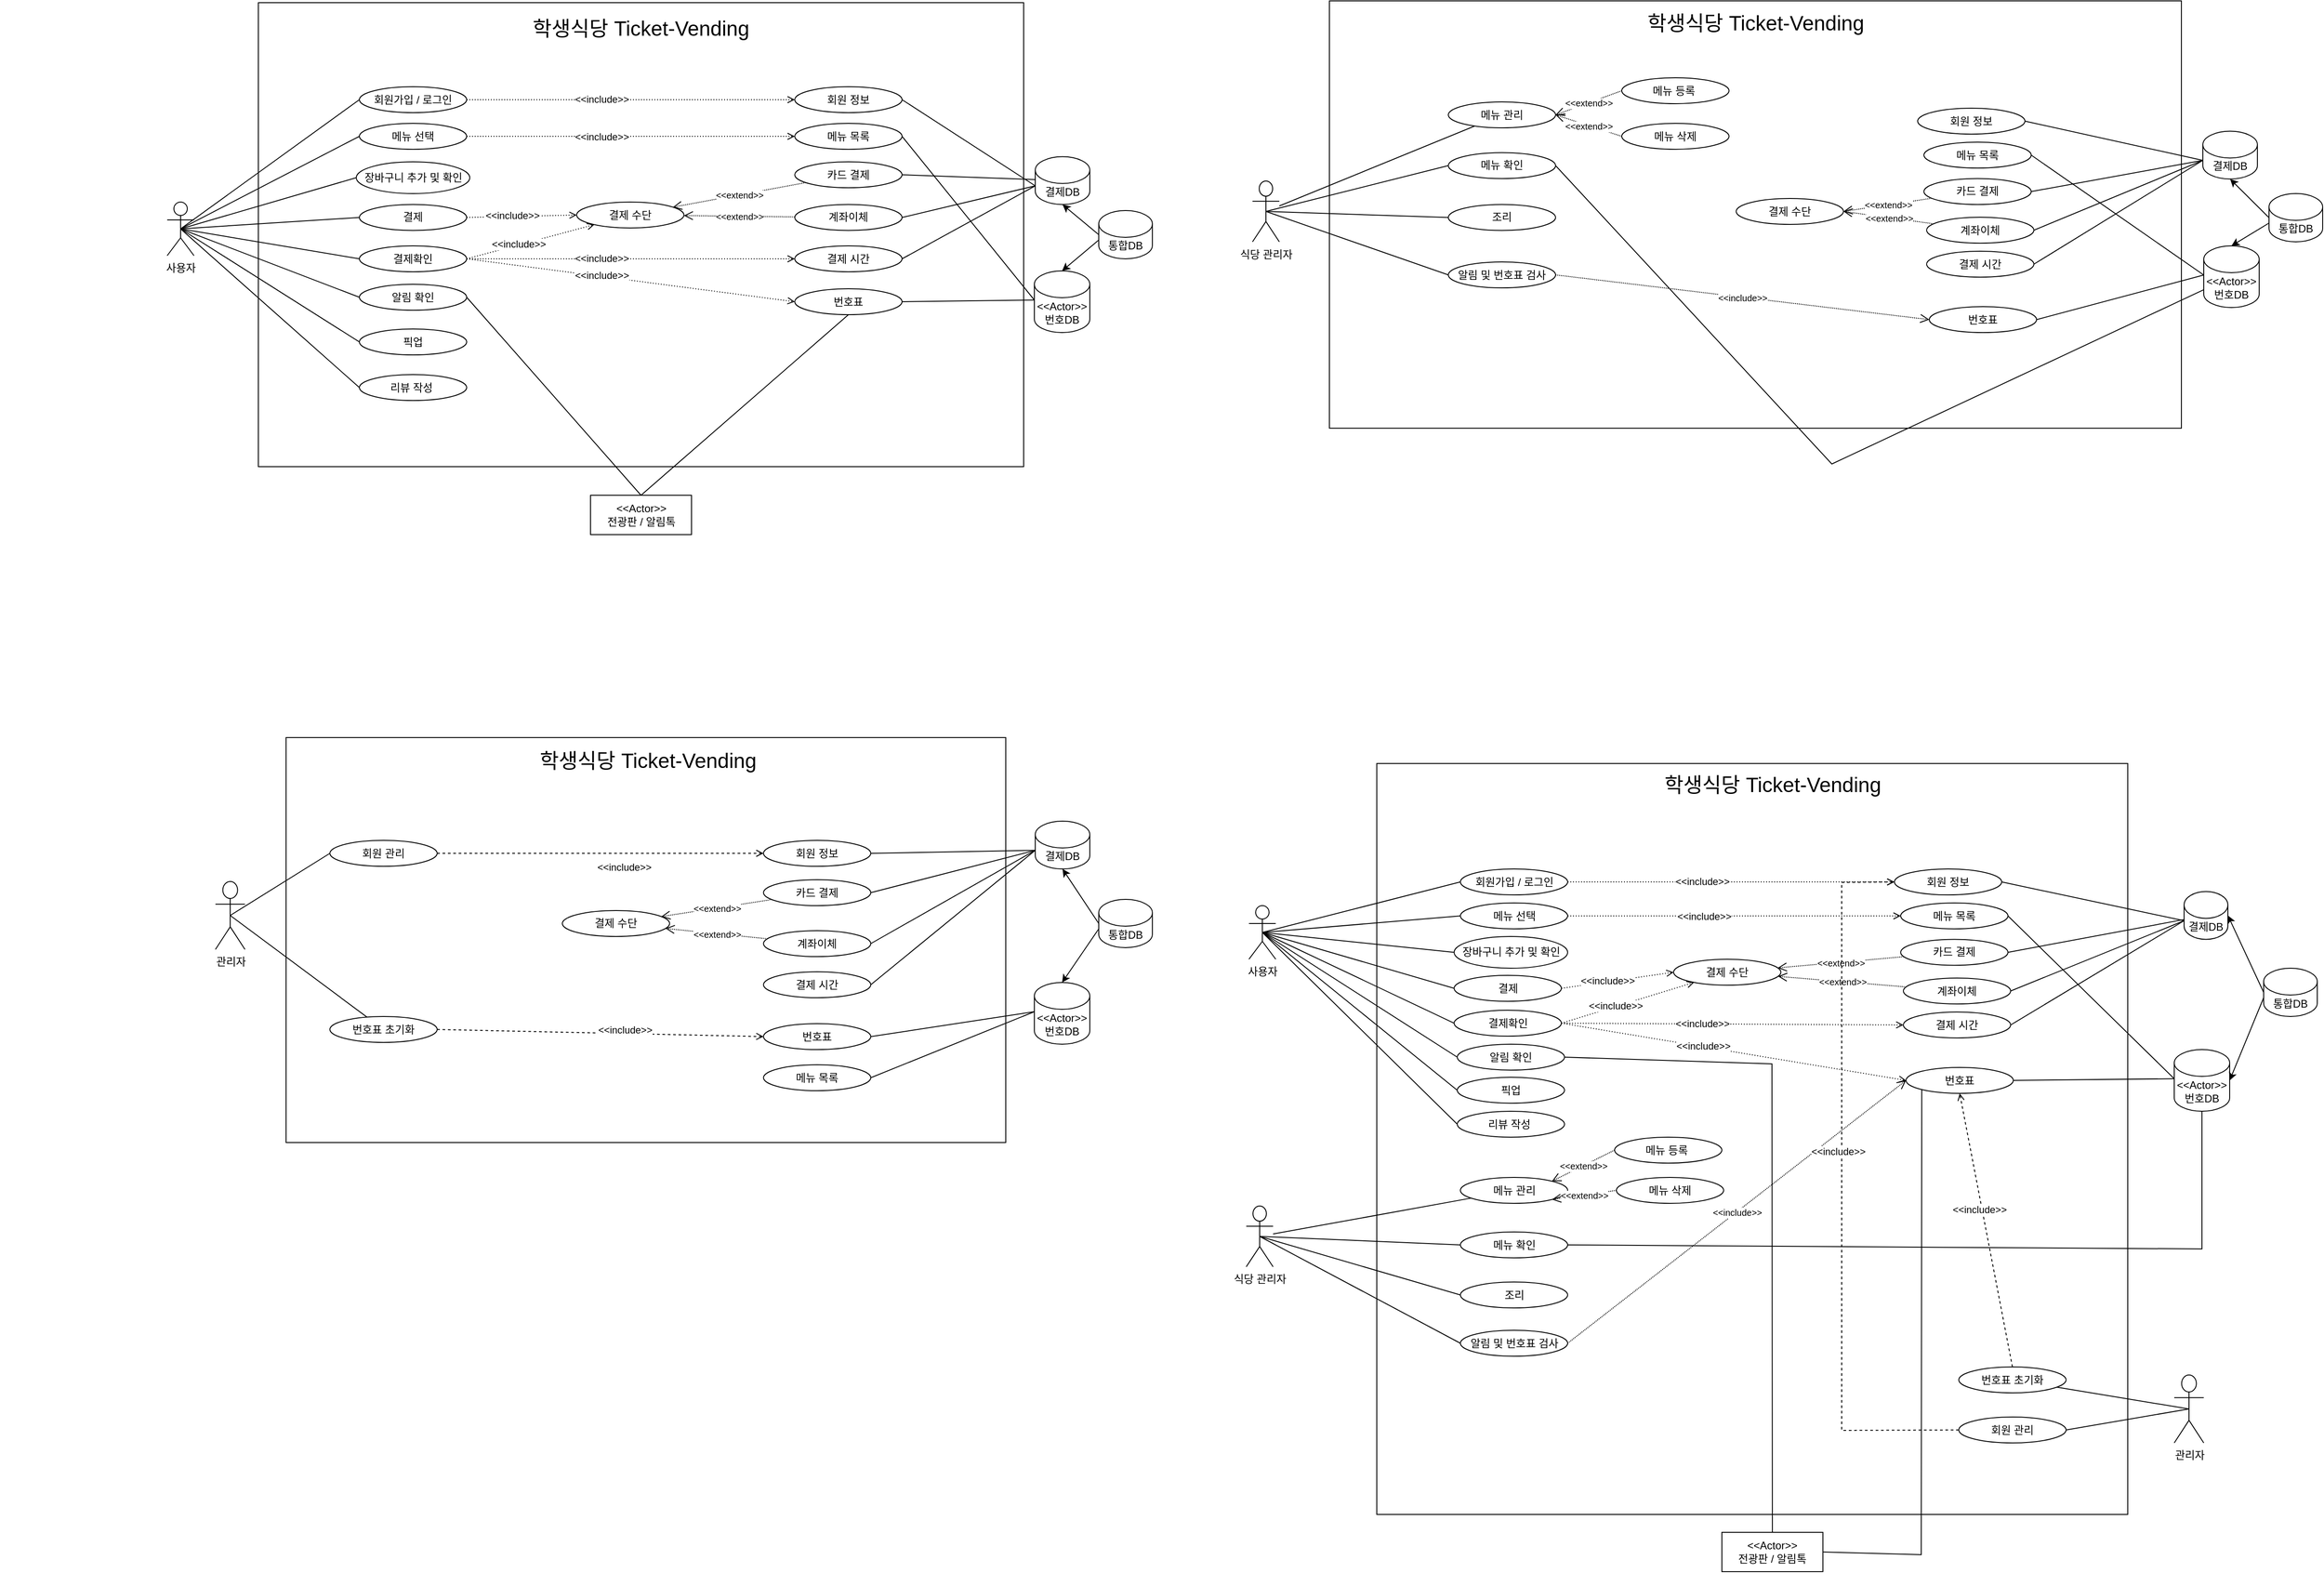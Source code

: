 <mxfile version="24.7.16">
  <diagram name="페이지-1" id="ornHel27MPxaN62uwrJq">
    <mxGraphModel dx="3486" dy="806" grid="0" gridSize="10" guides="1" tooltips="1" connect="1" arrows="1" fold="1" page="0" pageScale="1" pageWidth="1169" pageHeight="827" math="0" shadow="0">
      <root>
        <mxCell id="0" />
        <mxCell id="1" parent="0" />
        <mxCell id="3XLN60RAneOGZpTbTivc-279" value="" style="rounded=0;whiteSpace=wrap;html=1;" parent="1" vertex="1">
          <mxGeometry x="-953" y="916" width="805" height="453" as="geometry" />
        </mxCell>
        <mxCell id="3XLN60RAneOGZpTbTivc-94" value="" style="rounded=0;whiteSpace=wrap;html=1;" parent="1" vertex="1">
          <mxGeometry x="214" y="92" width="953" height="478" as="geometry" />
        </mxCell>
        <mxCell id="3XLN60RAneOGZpTbTivc-1" value="" style="rounded=0;whiteSpace=wrap;html=1;fillColor=none;" parent="1" vertex="1">
          <mxGeometry x="-984" y="94" width="856" height="519" as="geometry" />
        </mxCell>
        <mxCell id="zNkNhdcRpNS4lPK-cGLT-1" value="사용자" style="shape=umlActor;verticalLabelPosition=bottom;verticalAlign=top;html=1;outlineConnect=0;" parent="1" vertex="1">
          <mxGeometry x="-1086" y="317" width="30" height="60" as="geometry" />
        </mxCell>
        <mxCell id="wiaewfCoUQoDWu5S9Ph1-3" value="메뉴 선택" style="ellipse;whiteSpace=wrap;html=1;" parent="1" vertex="1">
          <mxGeometry x="-871" y="229" width="120" height="29" as="geometry" />
        </mxCell>
        <mxCell id="wiaewfCoUQoDWu5S9Ph1-4" value="결제" style="ellipse;whiteSpace=wrap;html=1;" parent="1" vertex="1">
          <mxGeometry x="-871" y="319.75" width="120" height="29" as="geometry" />
        </mxCell>
        <mxCell id="wiaewfCoUQoDWu5S9Ph1-5" value="회원가입 / 로그인" style="ellipse;whiteSpace=wrap;html=1;" parent="1" vertex="1">
          <mxGeometry x="-871" y="188" width="120" height="29" as="geometry" />
        </mxCell>
        <mxCell id="wiaewfCoUQoDWu5S9Ph1-20" value="알림 확인" style="ellipse;whiteSpace=wrap;html=1;" parent="1" vertex="1">
          <mxGeometry x="-871" y="409" width="120" height="29" as="geometry" />
        </mxCell>
        <mxCell id="wiaewfCoUQoDWu5S9Ph1-55" value="회원 정보" style="ellipse;whiteSpace=wrap;html=1;" parent="1" vertex="1">
          <mxGeometry x="-384" y="188" width="120" height="29" as="geometry" />
        </mxCell>
        <mxCell id="wiaewfCoUQoDWu5S9Ph1-56" value="번호표" style="ellipse;whiteSpace=wrap;html=1;" parent="1" vertex="1">
          <mxGeometry x="-384" y="414" width="120" height="29" as="geometry" />
        </mxCell>
        <mxCell id="wiaewfCoUQoDWu5S9Ph1-57" value="결제 시간" style="ellipse;whiteSpace=wrap;html=1;" parent="1" vertex="1">
          <mxGeometry x="-384" y="366" width="120" height="29" as="geometry" />
        </mxCell>
        <mxCell id="wiaewfCoUQoDWu5S9Ph1-58" value="메뉴 목록" style="ellipse;whiteSpace=wrap;html=1;" parent="1" vertex="1">
          <mxGeometry x="-384" y="229" width="120" height="29" as="geometry" />
        </mxCell>
        <mxCell id="wiaewfCoUQoDWu5S9Ph1-60" value="결제 수단" style="ellipse;whiteSpace=wrap;html=1;" parent="1" vertex="1">
          <mxGeometry x="-628" y="317" width="120" height="29" as="geometry" />
        </mxCell>
        <mxCell id="wiaewfCoUQoDWu5S9Ph1-63" value="학생식당 Ticket-Vending" style="text;html=1;align=center;verticalAlign=middle;whiteSpace=wrap;rounded=0;fontSize=23;" parent="1" vertex="1">
          <mxGeometry x="-702.75" y="108" width="293.5" height="30" as="geometry" />
        </mxCell>
        <mxCell id="5F2I87BRX-AB1hQ1D-qz-2" value="" style="endArrow=none;html=1;rounded=0;exitX=0.5;exitY=0.5;exitDx=0;exitDy=0;exitPerimeter=0;entryX=0;entryY=0.5;entryDx=0;entryDy=0;" parent="1" source="zNkNhdcRpNS4lPK-cGLT-1" target="wiaewfCoUQoDWu5S9Ph1-4" edge="1">
          <mxGeometry width="50" height="50" relative="1" as="geometry">
            <mxPoint x="-734" y="523" as="sourcePoint" />
            <mxPoint x="-684" y="473" as="targetPoint" />
          </mxGeometry>
        </mxCell>
        <mxCell id="5F2I87BRX-AB1hQ1D-qz-3" value="" style="endArrow=none;html=1;rounded=0;exitX=0.5;exitY=0.5;exitDx=0;exitDy=0;exitPerimeter=0;entryX=0;entryY=0.5;entryDx=0;entryDy=0;" parent="1" source="zNkNhdcRpNS4lPK-cGLT-1" target="wiaewfCoUQoDWu5S9Ph1-3" edge="1">
          <mxGeometry width="50" height="50" relative="1" as="geometry">
            <mxPoint x="-734" y="523" as="sourcePoint" />
            <mxPoint x="-684" y="473" as="targetPoint" />
          </mxGeometry>
        </mxCell>
        <mxCell id="5F2I87BRX-AB1hQ1D-qz-5" value="" style="endArrow=none;html=1;rounded=0;exitX=0.5;exitY=0.5;exitDx=0;exitDy=0;exitPerimeter=0;entryX=0;entryY=0.5;entryDx=0;entryDy=0;" parent="1" source="zNkNhdcRpNS4lPK-cGLT-1" target="wiaewfCoUQoDWu5S9Ph1-5" edge="1">
          <mxGeometry width="50" height="50" relative="1" as="geometry">
            <mxPoint x="-734" y="523" as="sourcePoint" />
            <mxPoint x="-684" y="473" as="targetPoint" />
          </mxGeometry>
        </mxCell>
        <mxCell id="5F2I87BRX-AB1hQ1D-qz-6" value="" style="endArrow=none;html=1;rounded=0;exitX=0.5;exitY=0.5;exitDx=0;exitDy=0;exitPerimeter=0;entryX=0;entryY=0.5;entryDx=0;entryDy=0;" parent="1" source="zNkNhdcRpNS4lPK-cGLT-1" target="wiaewfCoUQoDWu5S9Ph1-20" edge="1">
          <mxGeometry width="50" height="50" relative="1" as="geometry">
            <mxPoint x="-985" y="252" as="sourcePoint" />
            <mxPoint x="-862" y="396" as="targetPoint" />
          </mxGeometry>
        </mxCell>
        <mxCell id="5F2I87BRX-AB1hQ1D-qz-12" value="" style="endArrow=none;html=1;rounded=0;exitX=1;exitY=0.5;exitDx=0;exitDy=0;entryX=0;entryY=0;entryDx=0;entryDy=32.625;entryPerimeter=0;" parent="1" source="wiaewfCoUQoDWu5S9Ph1-55" target="5F2I87BRX-AB1hQ1D-qz-18" edge="1">
          <mxGeometry width="50" height="50" relative="1" as="geometry">
            <mxPoint x="-470" y="309" as="sourcePoint" />
            <mxPoint x="-347" y="314" as="targetPoint" />
          </mxGeometry>
        </mxCell>
        <mxCell id="5F2I87BRX-AB1hQ1D-qz-14" value="" style="endArrow=none;html=1;rounded=0;exitX=1;exitY=0.5;exitDx=0;exitDy=0;entryX=0;entryY=0;entryDx=0;entryDy=32.625;entryPerimeter=0;" parent="1" source="wiaewfCoUQoDWu5S9Ph1-56" target="T0LaY_0Klr0CLxTFd-mG-3" edge="1">
          <mxGeometry width="50" height="50" relative="1" as="geometry">
            <mxPoint x="-435" y="351" as="sourcePoint" />
            <mxPoint x="-238" y="456" as="targetPoint" />
            <Array as="points" />
          </mxGeometry>
        </mxCell>
        <mxCell id="5F2I87BRX-AB1hQ1D-qz-15" value="" style="endArrow=none;html=1;rounded=0;exitX=1;exitY=0.5;exitDx=0;exitDy=0;entryX=0;entryY=0;entryDx=0;entryDy=32.625;entryPerimeter=0;" parent="1" source="wiaewfCoUQoDWu5S9Ph1-57" target="5F2I87BRX-AB1hQ1D-qz-18" edge="1">
          <mxGeometry width="50" height="50" relative="1" as="geometry">
            <mxPoint x="-454" y="365" as="sourcePoint" />
            <mxPoint x="-257" y="470" as="targetPoint" />
          </mxGeometry>
        </mxCell>
        <mxCell id="5F2I87BRX-AB1hQ1D-qz-18" value="결제DB" style="shape=cylinder3;whiteSpace=wrap;html=1;boundedLbl=1;backgroundOutline=1;size=15;" parent="1" vertex="1">
          <mxGeometry x="-115" y="266.25" width="61" height="53.5" as="geometry" />
        </mxCell>
        <mxCell id="snhe3Xh0oELJzNI7V56g-15" value="" style="endArrow=open;html=1;rounded=0;dashed=1;dashPattern=1 2;endFill=0;exitX=1;exitY=0.5;exitDx=0;exitDy=0;entryX=0;entryY=0.5;entryDx=0;entryDy=0;" parent="1" source="wiaewfCoUQoDWu5S9Ph1-5" target="wiaewfCoUQoDWu5S9Ph1-55" edge="1">
          <mxGeometry relative="1" as="geometry">
            <mxPoint x="-774" y="223" as="sourcePoint" />
            <mxPoint x="-688" y="152" as="targetPoint" />
          </mxGeometry>
        </mxCell>
        <mxCell id="snhe3Xh0oELJzNI7V56g-16" value="&amp;lt;&amp;lt;include&amp;gt;&amp;gt;" style="edgeLabel;html=1;align=center;verticalAlign=middle;resizable=0;points=[];" parent="snhe3Xh0oELJzNI7V56g-15" vertex="1" connectable="0">
          <mxGeometry x="-0.18" y="1" relative="1" as="geometry">
            <mxPoint as="offset" />
          </mxGeometry>
        </mxCell>
        <mxCell id="snhe3Xh0oELJzNI7V56g-27" value="" style="endArrow=open;html=1;rounded=0;dashed=1;dashPattern=1 2;endFill=0;exitX=1;exitY=0.5;exitDx=0;exitDy=0;entryX=0;entryY=0.5;entryDx=0;entryDy=0;" parent="1" source="wiaewfCoUQoDWu5S9Ph1-3" target="wiaewfCoUQoDWu5S9Ph1-58" edge="1">
          <mxGeometry relative="1" as="geometry">
            <mxPoint x="-742" y="257" as="sourcePoint" />
            <mxPoint x="-654" y="219" as="targetPoint" />
            <Array as="points" />
          </mxGeometry>
        </mxCell>
        <mxCell id="snhe3Xh0oELJzNI7V56g-28" value="&amp;lt;&amp;lt;include&amp;gt;&amp;gt;" style="edgeLabel;html=1;align=center;verticalAlign=middle;resizable=0;points=[];" parent="snhe3Xh0oELJzNI7V56g-27" vertex="1" connectable="0">
          <mxGeometry x="-0.18" y="1" relative="1" as="geometry">
            <mxPoint y="1" as="offset" />
          </mxGeometry>
        </mxCell>
        <mxCell id="T0LaY_0Klr0CLxTFd-mG-3" value="&lt;div&gt;&amp;lt;&amp;lt;Actor&amp;gt;&amp;gt;&lt;/div&gt;번호DB" style="shape=cylinder3;whiteSpace=wrap;html=1;boundedLbl=1;backgroundOutline=1;size=15;" parent="1" vertex="1">
          <mxGeometry x="-116" y="394" width="62" height="69" as="geometry" />
        </mxCell>
        <mxCell id="T0LaY_0Klr0CLxTFd-mG-5" value="통합DB" style="shape=cylinder3;whiteSpace=wrap;html=1;boundedLbl=1;backgroundOutline=1;size=15;" parent="1" vertex="1">
          <mxGeometry x="-44" y="326.5" width="60" height="54" as="geometry" />
        </mxCell>
        <mxCell id="qS_i0Z3g07YtAvrLvoFF-4" style="edgeStyle=orthogonalEdgeStyle;rounded=0;orthogonalLoop=1;jettySize=auto;html=1;exitX=0.5;exitY=1;exitDx=0;exitDy=0;" parent="1" edge="1">
          <mxGeometry relative="1" as="geometry">
            <mxPoint x="-281" y="766" as="sourcePoint" />
            <mxPoint x="-281" y="766" as="targetPoint" />
          </mxGeometry>
        </mxCell>
        <mxCell id="T0LaY_0Klr0CLxTFd-mG-8" value="&lt;div&gt;&amp;lt;&amp;lt;Actor&amp;gt;&amp;gt;&lt;/div&gt;전광판 / 알림톡" style="rounded=0;whiteSpace=wrap;html=1;" parent="1" vertex="1">
          <mxGeometry x="-612.5" y="645" width="113" height="44" as="geometry" />
        </mxCell>
        <mxCell id="qS_i0Z3g07YtAvrLvoFF-26" style="edgeStyle=orthogonalEdgeStyle;rounded=0;orthogonalLoop=1;jettySize=auto;html=1;exitX=0.5;exitY=1;exitDx=0;exitDy=0;" parent="1" source="wiaewfCoUQoDWu5S9Ph1-55" target="wiaewfCoUQoDWu5S9Ph1-55" edge="1">
          <mxGeometry relative="1" as="geometry" />
        </mxCell>
        <mxCell id="T0LaY_0Klr0CLxTFd-mG-9" value="픽업" style="ellipse;whiteSpace=wrap;html=1;" parent="1" vertex="1">
          <mxGeometry x="-871" y="459" width="120" height="29" as="geometry" />
        </mxCell>
        <mxCell id="qS_i0Z3g07YtAvrLvoFF-27" value="리뷰 작성&amp;nbsp;" style="ellipse;whiteSpace=wrap;html=1;" parent="1" vertex="1">
          <mxGeometry x="-871" y="510" width="120" height="29" as="geometry" />
        </mxCell>
        <mxCell id="T0LaY_0Klr0CLxTFd-mG-10" value="" style="endArrow=none;html=1;rounded=0;exitX=0.5;exitY=0.5;exitDx=0;exitDy=0;exitPerimeter=0;entryX=0;entryY=0.5;entryDx=0;entryDy=0;" parent="1" source="zNkNhdcRpNS4lPK-cGLT-1" target="T0LaY_0Klr0CLxTFd-mG-9" edge="1">
          <mxGeometry width="50" height="50" relative="1" as="geometry">
            <mxPoint x="-648" y="471" as="sourcePoint" />
            <mxPoint x="-598" y="421" as="targetPoint" />
          </mxGeometry>
        </mxCell>
        <mxCell id="nyIHkUbPLQZlrNqs4gsP-12" value="" style="endArrow=classic;html=1;rounded=0;entryX=0.5;entryY=1;entryDx=0;entryDy=0;entryPerimeter=0;exitX=0;exitY=0.5;exitDx=0;exitDy=0;exitPerimeter=0;" parent="1" source="T0LaY_0Klr0CLxTFd-mG-5" target="5F2I87BRX-AB1hQ1D-qz-18" edge="1">
          <mxGeometry width="50" height="50" relative="1" as="geometry">
            <mxPoint x="-608" y="530" as="sourcePoint" />
            <mxPoint x="-558" y="480" as="targetPoint" />
          </mxGeometry>
        </mxCell>
        <mxCell id="nyIHkUbPLQZlrNqs4gsP-13" value="" style="endArrow=classic;html=1;rounded=0;exitX=0;exitY=0;exitDx=0;exitDy=33;exitPerimeter=0;entryX=0.5;entryY=0;entryDx=0;entryDy=0;entryPerimeter=0;" parent="1" source="T0LaY_0Klr0CLxTFd-mG-5" target="T0LaY_0Klr0CLxTFd-mG-3" edge="1">
          <mxGeometry width="50" height="50" relative="1" as="geometry">
            <mxPoint x="-608" y="530" as="sourcePoint" />
            <mxPoint x="-558" y="480" as="targetPoint" />
          </mxGeometry>
        </mxCell>
        <mxCell id="b9mgm2ZIOSO_23rySLAU-1" value="" style="endArrow=none;html=1;rounded=0;entryX=1;entryY=0.5;entryDx=0;entryDy=0;exitX=0.5;exitY=0;exitDx=0;exitDy=0;" parent="1" source="T0LaY_0Klr0CLxTFd-mG-8" target="wiaewfCoUQoDWu5S9Ph1-20" edge="1">
          <mxGeometry width="50" height="50" relative="1" as="geometry">
            <mxPoint x="-658" y="569" as="sourcePoint" />
            <mxPoint x="-608" y="519" as="targetPoint" />
            <Array as="points" />
          </mxGeometry>
        </mxCell>
        <mxCell id="b9mgm2ZIOSO_23rySLAU-8" value="장바구니 추가 및 확인" style="ellipse;whiteSpace=wrap;html=1;" parent="1" vertex="1">
          <mxGeometry x="-874.5" y="272" width="127" height="35.5" as="geometry" />
        </mxCell>
        <mxCell id="b9mgm2ZIOSO_23rySLAU-9" value="" style="endArrow=none;html=1;rounded=0;exitX=0.5;exitY=0.5;exitDx=0;exitDy=0;exitPerimeter=0;entryX=0;entryY=0.5;entryDx=0;entryDy=0;" parent="1" source="zNkNhdcRpNS4lPK-cGLT-1" target="b9mgm2ZIOSO_23rySLAU-8" edge="1">
          <mxGeometry width="50" height="50" relative="1" as="geometry">
            <mxPoint x="-1106" y="301" as="sourcePoint" />
            <mxPoint x="-888" y="298" as="targetPoint" />
          </mxGeometry>
        </mxCell>
        <mxCell id="R7gZcFMT6ZPrqW-Vmpx2-5" value="" style="endArrow=open;html=1;rounded=0;fontSize=12;startSize=8;endSize=8;curved=1;dashed=1;dashPattern=1 1;endFill=0;" parent="1" source="R7gZcFMT6ZPrqW-Vmpx2-12" target="wiaewfCoUQoDWu5S9Ph1-60" edge="1">
          <mxGeometry relative="1" as="geometry">
            <mxPoint x="-536" y="504" as="sourcePoint" />
            <mxPoint x="-436" y="504" as="targetPoint" />
            <Array as="points" />
          </mxGeometry>
        </mxCell>
        <mxCell id="R7gZcFMT6ZPrqW-Vmpx2-6" value="&amp;lt;&amp;lt;extend&amp;gt;&amp;gt;" style="edgeLabel;resizable=0;html=1;fontSize=10;;align=center;verticalAlign=middle;" parent="R7gZcFMT6ZPrqW-Vmpx2-5" connectable="0" vertex="1">
          <mxGeometry relative="1" as="geometry" />
        </mxCell>
        <mxCell id="R7gZcFMT6ZPrqW-Vmpx2-12" value="계좌이체" style="ellipse;whiteSpace=wrap;html=1;" parent="1" vertex="1">
          <mxGeometry x="-384" y="319.75" width="120" height="29" as="geometry" />
        </mxCell>
        <mxCell id="R7gZcFMT6ZPrqW-Vmpx2-14" value="" style="endArrow=open;html=1;rounded=0;fontSize=12;startSize=8;endSize=8;curved=1;dashed=1;dashPattern=1 1;endFill=0;" parent="1" source="R7gZcFMT6ZPrqW-Vmpx2-16" target="wiaewfCoUQoDWu5S9Ph1-60" edge="1">
          <mxGeometry relative="1" as="geometry">
            <mxPoint x="-526" y="514" as="sourcePoint" />
            <mxPoint x="-595" y="380" as="targetPoint" />
            <Array as="points" />
          </mxGeometry>
        </mxCell>
        <mxCell id="R7gZcFMT6ZPrqW-Vmpx2-15" value="&amp;lt;&amp;lt;extend&amp;gt;&amp;gt;" style="edgeLabel;resizable=0;html=1;fontSize=10;;align=center;verticalAlign=middle;" parent="R7gZcFMT6ZPrqW-Vmpx2-14" connectable="0" vertex="1">
          <mxGeometry relative="1" as="geometry" />
        </mxCell>
        <mxCell id="R7gZcFMT6ZPrqW-Vmpx2-16" value="카드 결제" style="ellipse;whiteSpace=wrap;html=1;" parent="1" vertex="1">
          <mxGeometry x="-384" y="272" width="120" height="29" as="geometry" />
        </mxCell>
        <mxCell id="R7gZcFMT6ZPrqW-Vmpx2-17" style="edgeStyle=none;curved=1;rounded=0;orthogonalLoop=1;jettySize=auto;html=1;exitX=0.5;exitY=1;exitDx=0;exitDy=0;fontSize=12;startSize=8;endSize=8;" parent="1" source="R7gZcFMT6ZPrqW-Vmpx2-16" target="R7gZcFMT6ZPrqW-Vmpx2-16" edge="1">
          <mxGeometry relative="1" as="geometry" />
        </mxCell>
        <mxCell id="R7gZcFMT6ZPrqW-Vmpx2-18" value="" style="endArrow=none;html=1;rounded=0;fontSize=12;startSize=8;endSize=8;curved=1;exitX=1;exitY=0.5;exitDx=0;exitDy=0;entryX=0;entryY=0;entryDx=0;entryDy=32.625;entryPerimeter=0;" parent="1" source="R7gZcFMT6ZPrqW-Vmpx2-12" target="5F2I87BRX-AB1hQ1D-qz-18" edge="1">
          <mxGeometry width="50" height="50" relative="1" as="geometry">
            <mxPoint x="-569" y="522" as="sourcePoint" />
            <mxPoint x="-519" y="472" as="targetPoint" />
          </mxGeometry>
        </mxCell>
        <mxCell id="R7gZcFMT6ZPrqW-Vmpx2-19" value="" style="endArrow=none;html=1;rounded=0;fontSize=12;startSize=8;endSize=8;curved=1;exitX=1;exitY=0.5;exitDx=0;exitDy=0;" parent="1" source="R7gZcFMT6ZPrqW-Vmpx2-16" target="5F2I87BRX-AB1hQ1D-qz-18" edge="1">
          <mxGeometry width="50" height="50" relative="1" as="geometry">
            <mxPoint x="-569" y="522" as="sourcePoint" />
            <mxPoint x="-519" y="472" as="targetPoint" />
          </mxGeometry>
        </mxCell>
        <mxCell id="R7gZcFMT6ZPrqW-Vmpx2-26" style="edgeStyle=none;curved=1;rounded=0;orthogonalLoop=1;jettySize=auto;html=1;exitX=0.5;exitY=1;exitDx=0;exitDy=0;fontSize=12;startSize=8;endSize=8;" parent="1" edge="1">
          <mxGeometry relative="1" as="geometry">
            <mxPoint x="-662" y="549" as="sourcePoint" />
            <mxPoint x="-662" y="549" as="targetPoint" />
          </mxGeometry>
        </mxCell>
        <mxCell id="R7gZcFMT6ZPrqW-Vmpx2-32" style="edgeStyle=none;curved=1;rounded=0;orthogonalLoop=1;jettySize=auto;html=1;entryX=1;entryY=0.5;entryDx=0;entryDy=0;fontSize=12;startSize=8;endSize=8;" parent="1" edge="1">
          <mxGeometry relative="1" as="geometry">
            <mxPoint x="-156" y="518" as="sourcePoint" />
            <mxPoint x="-156" y="518" as="targetPoint" />
          </mxGeometry>
        </mxCell>
        <mxCell id="R7gZcFMT6ZPrqW-Vmpx2-34" value="" style="endArrow=open;html=1;rounded=0;dashed=1;dashPattern=1 2;endFill=0;exitX=1;exitY=0.5;exitDx=0;exitDy=0;entryX=0;entryY=0.5;entryDx=0;entryDy=0;" parent="1" source="wiaewfCoUQoDWu5S9Ph1-4" target="wiaewfCoUQoDWu5S9Ph1-60" edge="1">
          <mxGeometry relative="1" as="geometry">
            <mxPoint x="-764" y="245" as="sourcePoint" />
            <mxPoint x="-399" y="245" as="targetPoint" />
          </mxGeometry>
        </mxCell>
        <mxCell id="R7gZcFMT6ZPrqW-Vmpx2-35" value="&amp;lt;&amp;lt;include&amp;gt;&amp;gt;" style="edgeLabel;html=1;align=center;verticalAlign=middle;resizable=0;points=[];" parent="R7gZcFMT6ZPrqW-Vmpx2-34" vertex="1" connectable="0">
          <mxGeometry x="-0.18" y="1" relative="1" as="geometry">
            <mxPoint as="offset" />
          </mxGeometry>
        </mxCell>
        <mxCell id="R7gZcFMT6ZPrqW-Vmpx2-39" value="결제확인" style="ellipse;whiteSpace=wrap;html=1;" parent="1" vertex="1">
          <mxGeometry x="-871" y="366" width="120" height="29" as="geometry" />
        </mxCell>
        <mxCell id="R7gZcFMT6ZPrqW-Vmpx2-41" value="" style="endArrow=none;html=1;rounded=0;exitX=0.5;exitY=0.5;exitDx=0;exitDy=0;exitPerimeter=0;entryX=0;entryY=0.5;entryDx=0;entryDy=0;" parent="1" source="zNkNhdcRpNS4lPK-cGLT-1" target="R7gZcFMT6ZPrqW-Vmpx2-39" edge="1">
          <mxGeometry width="50" height="50" relative="1" as="geometry">
            <mxPoint x="-1106" y="301" as="sourcePoint" />
            <mxPoint x="-888" y="411" as="targetPoint" />
          </mxGeometry>
        </mxCell>
        <mxCell id="R7gZcFMT6ZPrqW-Vmpx2-42" value="" style="endArrow=open;html=1;rounded=0;dashed=1;dashPattern=1 2;endFill=0;exitX=1;exitY=0.5;exitDx=0;exitDy=0;entryX=0;entryY=0.5;entryDx=0;entryDy=0;" parent="1" source="R7gZcFMT6ZPrqW-Vmpx2-39" target="wiaewfCoUQoDWu5S9Ph1-57" edge="1">
          <mxGeometry relative="1" as="geometry">
            <mxPoint x="-764" y="345" as="sourcePoint" />
            <mxPoint x="-598" y="343" as="targetPoint" />
          </mxGeometry>
        </mxCell>
        <mxCell id="R7gZcFMT6ZPrqW-Vmpx2-43" value="&amp;lt;&amp;lt;include&amp;gt;&amp;gt;" style="edgeLabel;html=1;align=center;verticalAlign=middle;resizable=0;points=[];" parent="R7gZcFMT6ZPrqW-Vmpx2-42" vertex="1" connectable="0">
          <mxGeometry x="-0.18" y="1" relative="1" as="geometry">
            <mxPoint as="offset" />
          </mxGeometry>
        </mxCell>
        <mxCell id="R7gZcFMT6ZPrqW-Vmpx2-44" value="" style="endArrow=open;html=1;rounded=0;dashed=1;dashPattern=1 2;endFill=0;exitX=1;exitY=0.5;exitDx=0;exitDy=0;" parent="1" source="R7gZcFMT6ZPrqW-Vmpx2-39" target="wiaewfCoUQoDWu5S9Ph1-60" edge="1">
          <mxGeometry relative="1" as="geometry">
            <mxPoint x="-764" y="378" as="sourcePoint" />
            <mxPoint x="-399" y="391" as="targetPoint" />
          </mxGeometry>
        </mxCell>
        <mxCell id="R7gZcFMT6ZPrqW-Vmpx2-45" value="&amp;lt;&amp;lt;include&amp;gt;&amp;gt;" style="edgeLabel;html=1;align=center;verticalAlign=middle;resizable=0;points=[];" parent="R7gZcFMT6ZPrqW-Vmpx2-44" vertex="1" connectable="0">
          <mxGeometry x="-0.18" y="1" relative="1" as="geometry">
            <mxPoint as="offset" />
          </mxGeometry>
        </mxCell>
        <mxCell id="R7gZcFMT6ZPrqW-Vmpx2-46" style="edgeStyle=none;curved=1;rounded=0;orthogonalLoop=1;jettySize=auto;html=1;exitX=0.5;exitY=1;exitDx=0;exitDy=0;fontSize=12;startSize=8;endSize=8;" parent="1" source="wiaewfCoUQoDWu5S9Ph1-60" target="wiaewfCoUQoDWu5S9Ph1-60" edge="1">
          <mxGeometry relative="1" as="geometry" />
        </mxCell>
        <mxCell id="R7gZcFMT6ZPrqW-Vmpx2-47" value="" style="endArrow=none;html=1;rounded=0;fontSize=12;startSize=8;endSize=8;curved=1;entryX=1;entryY=0.5;entryDx=0;entryDy=0;exitX=0;exitY=0;exitDx=0;exitDy=32.625;exitPerimeter=0;" parent="1" source="T0LaY_0Klr0CLxTFd-mG-3" target="wiaewfCoUQoDWu5S9Ph1-58" edge="1">
          <mxGeometry width="50" height="50" relative="1" as="geometry">
            <mxPoint x="-105" y="380" as="sourcePoint" />
            <mxPoint x="-272" y="570" as="targetPoint" />
          </mxGeometry>
        </mxCell>
        <mxCell id="wL_fL-D4aSJD_-Q472pL-1" style="edgeStyle=orthogonalEdgeStyle;rounded=0;orthogonalLoop=1;jettySize=auto;html=1;exitX=0.5;exitY=1;exitDx=0;exitDy=0;" parent="1" source="wiaewfCoUQoDWu5S9Ph1-57" target="wiaewfCoUQoDWu5S9Ph1-57" edge="1">
          <mxGeometry relative="1" as="geometry" />
        </mxCell>
        <mxCell id="wL_fL-D4aSJD_-Q472pL-3" value="" style="endArrow=open;html=1;rounded=0;dashed=1;dashPattern=1 2;endFill=0;exitX=1;exitY=0.5;exitDx=0;exitDy=0;entryX=0;entryY=0.5;entryDx=0;entryDy=0;" parent="1" source="R7gZcFMT6ZPrqW-Vmpx2-39" target="wiaewfCoUQoDWu5S9Ph1-56" edge="1">
          <mxGeometry relative="1" as="geometry">
            <mxPoint x="-762" y="420" as="sourcePoint" />
            <mxPoint x="-386" y="422" as="targetPoint" />
          </mxGeometry>
        </mxCell>
        <mxCell id="wL_fL-D4aSJD_-Q472pL-4" value="&amp;lt;&amp;lt;include&amp;gt;&amp;gt;" style="edgeLabel;html=1;align=center;verticalAlign=middle;resizable=0;points=[];" parent="wL_fL-D4aSJD_-Q472pL-3" vertex="1" connectable="0">
          <mxGeometry x="-0.18" y="1" relative="1" as="geometry">
            <mxPoint as="offset" />
          </mxGeometry>
        </mxCell>
        <mxCell id="wL_fL-D4aSJD_-Q472pL-5" value="" style="endArrow=none;html=1;rounded=0;exitX=0.5;exitY=0;exitDx=0;exitDy=0;entryX=0.5;entryY=1;entryDx=0;entryDy=0;" parent="1" source="T0LaY_0Klr0CLxTFd-mG-8" target="wiaewfCoUQoDWu5S9Ph1-56" edge="1">
          <mxGeometry width="50" height="50" relative="1" as="geometry">
            <mxPoint x="-628" y="622" as="sourcePoint" />
            <mxPoint x="-578" y="572" as="targetPoint" />
          </mxGeometry>
        </mxCell>
        <mxCell id="wL_fL-D4aSJD_-Q472pL-6" value="" style="endArrow=none;html=1;rounded=0;exitX=0.5;exitY=0.5;exitDx=0;exitDy=0;exitPerimeter=0;entryX=0;entryY=0.5;entryDx=0;entryDy=0;" parent="1" source="zNkNhdcRpNS4lPK-cGLT-1" target="qS_i0Z3g07YtAvrLvoFF-27" edge="1">
          <mxGeometry width="50" height="50" relative="1" as="geometry">
            <mxPoint x="-891" y="586" as="sourcePoint" />
            <mxPoint x="-841" y="536" as="targetPoint" />
          </mxGeometry>
        </mxCell>
        <mxCell id="3XLN60RAneOGZpTbTivc-4" style="edgeStyle=none;curved=1;rounded=0;orthogonalLoop=1;jettySize=auto;html=1;entryX=1;entryY=1;entryDx=0;entryDy=0;entryPerimeter=0;fontSize=12;startSize=8;endSize=8;" parent="1" source="3XLN60RAneOGZpTbTivc-5" target="3XLN60RAneOGZpTbTivc-5" edge="1">
          <mxGeometry relative="1" as="geometry" />
        </mxCell>
        <mxCell id="3XLN60RAneOGZpTbTivc-5" value="식당 관리자" style="shape=umlActor;verticalLabelPosition=bottom;verticalAlign=top;html=1;outlineConnect=0;" parent="1" vertex="1">
          <mxGeometry x="128" y="293.5" width="30" height="68" as="geometry" />
        </mxCell>
        <mxCell id="3XLN60RAneOGZpTbTivc-10" value="조리" style="ellipse;whiteSpace=wrap;html=1;" parent="1" vertex="1">
          <mxGeometry x="347" y="319.75" width="120" height="29" as="geometry" />
        </mxCell>
        <mxCell id="3XLN60RAneOGZpTbTivc-11" value="알림 및 번호표 검사" style="ellipse;whiteSpace=wrap;html=1;" parent="1" vertex="1">
          <mxGeometry x="347" y="384" width="120" height="29" as="geometry" />
        </mxCell>
        <mxCell id="3XLN60RAneOGZpTbTivc-12" value="메뉴 확인" style="ellipse;whiteSpace=wrap;html=1;" parent="1" vertex="1">
          <mxGeometry x="347" y="261.75" width="120" height="29" as="geometry" />
        </mxCell>
        <mxCell id="3XLN60RAneOGZpTbTivc-16" value="회원 정보" style="ellipse;whiteSpace=wrap;html=1;" parent="1" vertex="1">
          <mxGeometry x="872" y="212" width="120" height="29" as="geometry" />
        </mxCell>
        <mxCell id="3XLN60RAneOGZpTbTivc-17" value="번호표" style="ellipse;whiteSpace=wrap;html=1;" parent="1" vertex="1">
          <mxGeometry x="885" y="434" width="120" height="29" as="geometry" />
        </mxCell>
        <mxCell id="3XLN60RAneOGZpTbTivc-18" value="결제 시간" style="ellipse;whiteSpace=wrap;html=1;" parent="1" vertex="1">
          <mxGeometry x="882" y="372" width="120" height="29" as="geometry" />
        </mxCell>
        <mxCell id="3XLN60RAneOGZpTbTivc-19" value="메뉴 목록" style="ellipse;whiteSpace=wrap;html=1;" parent="1" vertex="1">
          <mxGeometry x="879" y="250" width="120" height="29" as="geometry" />
        </mxCell>
        <mxCell id="3XLN60RAneOGZpTbTivc-20" value="결제 수단" style="ellipse;whiteSpace=wrap;html=1;" parent="1" vertex="1">
          <mxGeometry x="669" y="313" width="120" height="29" as="geometry" />
        </mxCell>
        <mxCell id="3XLN60RAneOGZpTbTivc-21" value="학생식당 Ticket-Vending" style="text;html=1;align=center;verticalAlign=middle;whiteSpace=wrap;rounded=0;fontSize=23;" parent="1" vertex="1">
          <mxGeometry x="543.75" y="102" width="293.5" height="30" as="geometry" />
        </mxCell>
        <mxCell id="3XLN60RAneOGZpTbTivc-26" value="" style="endArrow=none;html=1;rounded=0;exitX=0.5;exitY=0.5;exitDx=0;exitDy=0;exitPerimeter=0;entryX=0;entryY=0.5;entryDx=0;entryDy=0;" parent="1" source="3XLN60RAneOGZpTbTivc-5" target="3XLN60RAneOGZpTbTivc-12" edge="1">
          <mxGeometry width="50" height="50" relative="1" as="geometry">
            <mxPoint x="270" y="331" as="sourcePoint" />
            <mxPoint x="393" y="336" as="targetPoint" />
          </mxGeometry>
        </mxCell>
        <mxCell id="3XLN60RAneOGZpTbTivc-27" value="" style="endArrow=none;html=1;rounded=0;exitX=0.5;exitY=0.5;exitDx=0;exitDy=0;exitPerimeter=0;entryX=0;entryY=0.5;entryDx=0;entryDy=0;" parent="1" source="3XLN60RAneOGZpTbTivc-5" target="3XLN60RAneOGZpTbTivc-11" edge="1">
          <mxGeometry width="50" height="50" relative="1" as="geometry">
            <mxPoint x="265" y="380" as="sourcePoint" />
            <mxPoint x="379" y="346" as="targetPoint" />
          </mxGeometry>
        </mxCell>
        <mxCell id="3XLN60RAneOGZpTbTivc-28" value="" style="endArrow=none;html=1;rounded=0;exitX=0.5;exitY=0.5;exitDx=0;exitDy=0;exitPerimeter=0;entryX=0;entryY=0.5;entryDx=0;entryDy=0;" parent="1" source="3XLN60RAneOGZpTbTivc-5" target="3XLN60RAneOGZpTbTivc-10" edge="1">
          <mxGeometry width="50" height="50" relative="1" as="geometry">
            <mxPoint x="275" y="390" as="sourcePoint" />
            <mxPoint x="389" y="356" as="targetPoint" />
          </mxGeometry>
        </mxCell>
        <mxCell id="3XLN60RAneOGZpTbTivc-29" value="" style="endArrow=none;html=1;rounded=0;exitX=1;exitY=0.5;exitDx=0;exitDy=0;entryX=0;entryY=0;entryDx=0;entryDy=32.625;entryPerimeter=0;" parent="1" source="3XLN60RAneOGZpTbTivc-16" target="29YUFP0ndIiCrCBxNntm-2" edge="1">
          <mxGeometry width="50" height="50" relative="1" as="geometry">
            <mxPoint x="811" y="301" as="sourcePoint" />
            <mxPoint x="1196" y="269.875" as="targetPoint" />
          </mxGeometry>
        </mxCell>
        <mxCell id="3XLN60RAneOGZpTbTivc-30" value="" style="endArrow=none;html=1;rounded=0;exitX=1;exitY=0.5;exitDx=0;exitDy=0;entryX=0;entryY=0;entryDx=0;entryDy=32.625;entryPerimeter=0;" parent="1" source="3XLN60RAneOGZpTbTivc-17" target="3XLN60RAneOGZpTbTivc-39" edge="1">
          <mxGeometry width="50" height="50" relative="1" as="geometry">
            <mxPoint x="846" y="343" as="sourcePoint" />
            <mxPoint x="1043" y="448" as="targetPoint" />
            <Array as="points" />
          </mxGeometry>
        </mxCell>
        <mxCell id="3XLN60RAneOGZpTbTivc-31" value="" style="endArrow=none;html=1;rounded=0;exitX=1;exitY=0.5;exitDx=0;exitDy=0;entryX=0;entryY=0;entryDx=0;entryDy=32.625;entryPerimeter=0;" parent="1" source="3XLN60RAneOGZpTbTivc-18" target="29YUFP0ndIiCrCBxNntm-2" edge="1">
          <mxGeometry width="50" height="50" relative="1" as="geometry">
            <mxPoint x="827" y="357" as="sourcePoint" />
            <mxPoint x="1196" y="269.875" as="targetPoint" />
          </mxGeometry>
        </mxCell>
        <mxCell id="3XLN60RAneOGZpTbTivc-39" value="&lt;div&gt;&amp;lt;&amp;lt;Actor&amp;gt;&amp;gt;&lt;/div&gt;번호DB" style="shape=cylinder3;whiteSpace=wrap;html=1;boundedLbl=1;backgroundOutline=1;size=15;" parent="1" vertex="1">
          <mxGeometry x="1192" y="366" width="62" height="69" as="geometry" />
        </mxCell>
        <mxCell id="3XLN60RAneOGZpTbTivc-40" value="통합DB" style="shape=cylinder3;whiteSpace=wrap;html=1;boundedLbl=1;backgroundOutline=1;size=15;" parent="1" vertex="1">
          <mxGeometry x="1265" y="307.5" width="60" height="54" as="geometry" />
        </mxCell>
        <mxCell id="3XLN60RAneOGZpTbTivc-42" value="메뉴 등록&amp;nbsp;" style="ellipse;whiteSpace=wrap;html=1;" parent="1" vertex="1">
          <mxGeometry x="541" y="178" width="120" height="29" as="geometry" />
        </mxCell>
        <mxCell id="3XLN60RAneOGZpTbTivc-43" value="메뉴 삭제" style="ellipse;whiteSpace=wrap;html=1;" parent="1" vertex="1">
          <mxGeometry x="541" y="229" width="120" height="29" as="geometry" />
        </mxCell>
        <mxCell id="3XLN60RAneOGZpTbTivc-45" style="edgeStyle=orthogonalEdgeStyle;rounded=0;orthogonalLoop=1;jettySize=auto;html=1;exitX=0.5;exitY=1;exitDx=0;exitDy=0;" parent="1" source="3XLN60RAneOGZpTbTivc-16" target="3XLN60RAneOGZpTbTivc-16" edge="1">
          <mxGeometry relative="1" as="geometry" />
        </mxCell>
        <mxCell id="3XLN60RAneOGZpTbTivc-49" value="" style="endArrow=classic;html=1;rounded=0;entryX=0.5;entryY=1;entryDx=0;entryDy=0;entryPerimeter=0;exitX=0;exitY=0.5;exitDx=0;exitDy=0;exitPerimeter=0;" parent="1" source="3XLN60RAneOGZpTbTivc-40" target="29YUFP0ndIiCrCBxNntm-2" edge="1">
          <mxGeometry width="50" height="50" relative="1" as="geometry">
            <mxPoint x="673" y="522" as="sourcePoint" />
            <mxPoint x="1245" y="264" as="targetPoint" />
          </mxGeometry>
        </mxCell>
        <mxCell id="3XLN60RAneOGZpTbTivc-50" value="" style="endArrow=classic;html=1;rounded=0;exitX=0;exitY=0;exitDx=0;exitDy=33;exitPerimeter=0;entryX=0.5;entryY=0;entryDx=0;entryDy=0;entryPerimeter=0;" parent="1" source="3XLN60RAneOGZpTbTivc-40" target="3XLN60RAneOGZpTbTivc-39" edge="1">
          <mxGeometry width="50" height="50" relative="1" as="geometry">
            <mxPoint x="673" y="522" as="sourcePoint" />
            <mxPoint x="723" y="472" as="targetPoint" />
          </mxGeometry>
        </mxCell>
        <mxCell id="3XLN60RAneOGZpTbTivc-54" value="" style="endArrow=open;html=1;rounded=0;fontSize=12;startSize=8;endSize=8;curved=1;dashed=1;dashPattern=1 1;endFill=0;entryX=1;entryY=0.5;entryDx=0;entryDy=0;" parent="1" source="3XLN60RAneOGZpTbTivc-56" target="3XLN60RAneOGZpTbTivc-20" edge="1">
          <mxGeometry relative="1" as="geometry">
            <mxPoint x="745" y="496" as="sourcePoint" />
            <mxPoint x="845" y="496" as="targetPoint" />
            <Array as="points" />
          </mxGeometry>
        </mxCell>
        <mxCell id="3XLN60RAneOGZpTbTivc-55" value="&amp;lt;&amp;lt;extend&amp;gt;&amp;gt;" style="edgeLabel;resizable=0;html=1;fontSize=10;;align=center;verticalAlign=middle;" parent="3XLN60RAneOGZpTbTivc-54" connectable="0" vertex="1">
          <mxGeometry relative="1" as="geometry" />
        </mxCell>
        <mxCell id="3XLN60RAneOGZpTbTivc-56" value="계좌이체" style="ellipse;whiteSpace=wrap;html=1;" parent="1" vertex="1">
          <mxGeometry x="882" y="334" width="120" height="29" as="geometry" />
        </mxCell>
        <mxCell id="3XLN60RAneOGZpTbTivc-57" value="" style="endArrow=open;html=1;rounded=0;fontSize=12;startSize=8;endSize=8;curved=1;dashed=1;dashPattern=1 1;endFill=0;entryX=1;entryY=0.5;entryDx=0;entryDy=0;" parent="1" source="3XLN60RAneOGZpTbTivc-59" target="3XLN60RAneOGZpTbTivc-20" edge="1">
          <mxGeometry relative="1" as="geometry">
            <mxPoint x="755" y="506" as="sourcePoint" />
            <mxPoint x="686" y="372" as="targetPoint" />
            <Array as="points" />
          </mxGeometry>
        </mxCell>
        <mxCell id="3XLN60RAneOGZpTbTivc-58" value="&amp;lt;&amp;lt;extend&amp;gt;&amp;gt;" style="edgeLabel;resizable=0;html=1;fontSize=10;;align=center;verticalAlign=middle;" parent="3XLN60RAneOGZpTbTivc-57" connectable="0" vertex="1">
          <mxGeometry relative="1" as="geometry" />
        </mxCell>
        <mxCell id="3XLN60RAneOGZpTbTivc-59" value="카드 결제" style="ellipse;whiteSpace=wrap;html=1;" parent="1" vertex="1">
          <mxGeometry x="879" y="290.75" width="120" height="29" as="geometry" />
        </mxCell>
        <mxCell id="3XLN60RAneOGZpTbTivc-60" style="edgeStyle=none;curved=1;rounded=0;orthogonalLoop=1;jettySize=auto;html=1;exitX=0.5;exitY=1;exitDx=0;exitDy=0;fontSize=12;startSize=8;endSize=8;" parent="1" source="3XLN60RAneOGZpTbTivc-59" target="3XLN60RAneOGZpTbTivc-59" edge="1">
          <mxGeometry relative="1" as="geometry" />
        </mxCell>
        <mxCell id="3XLN60RAneOGZpTbTivc-61" value="" style="endArrow=none;html=1;rounded=0;fontSize=12;startSize=8;endSize=8;curved=1;exitX=1;exitY=0.5;exitDx=0;exitDy=0;entryX=0;entryY=0;entryDx=0;entryDy=32.625;entryPerimeter=0;" parent="1" source="3XLN60RAneOGZpTbTivc-56" target="29YUFP0ndIiCrCBxNntm-2" edge="1">
          <mxGeometry width="50" height="50" relative="1" as="geometry">
            <mxPoint x="712" y="514" as="sourcePoint" />
            <mxPoint x="1196" y="269.875" as="targetPoint" />
          </mxGeometry>
        </mxCell>
        <mxCell id="3XLN60RAneOGZpTbTivc-62" value="" style="endArrow=none;html=1;rounded=0;fontSize=12;startSize=8;endSize=8;curved=1;exitX=1;exitY=0.5;exitDx=0;exitDy=0;entryX=0;entryY=0;entryDx=0;entryDy=32.625;entryPerimeter=0;" parent="1" source="3XLN60RAneOGZpTbTivc-59" target="29YUFP0ndIiCrCBxNntm-2" edge="1">
          <mxGeometry width="50" height="50" relative="1" as="geometry">
            <mxPoint x="712" y="514" as="sourcePoint" />
            <mxPoint x="1196" y="268.563" as="targetPoint" />
          </mxGeometry>
        </mxCell>
        <mxCell id="3XLN60RAneOGZpTbTivc-63" value="메뉴 관리" style="ellipse;whiteSpace=wrap;html=1;" parent="1" vertex="1">
          <mxGeometry x="347" y="205" width="120" height="29" as="geometry" />
        </mxCell>
        <mxCell id="3XLN60RAneOGZpTbTivc-64" value="" style="endArrow=none;html=1;rounded=0;fontSize=12;startSize=8;endSize=8;curved=1;" parent="1" source="3XLN60RAneOGZpTbTivc-5" target="3XLN60RAneOGZpTbTivc-63" edge="1">
          <mxGeometry width="50" height="50" relative="1" as="geometry">
            <mxPoint x="540" y="473" as="sourcePoint" />
            <mxPoint x="590" y="423" as="targetPoint" />
          </mxGeometry>
        </mxCell>
        <mxCell id="3XLN60RAneOGZpTbTivc-65" value="" style="endArrow=open;html=1;rounded=0;fontSize=12;startSize=8;endSize=8;curved=1;dashed=1;dashPattern=1 1;endFill=0;entryX=1;entryY=0.5;entryDx=0;entryDy=0;exitX=0;exitY=0.5;exitDx=0;exitDy=0;" parent="1" source="3XLN60RAneOGZpTbTivc-42" target="3XLN60RAneOGZpTbTivc-63" edge="1">
          <mxGeometry relative="1" as="geometry">
            <mxPoint x="454" y="484" as="sourcePoint" />
            <mxPoint x="580" y="430" as="targetPoint" />
            <Array as="points" />
          </mxGeometry>
        </mxCell>
        <mxCell id="3XLN60RAneOGZpTbTivc-66" value="&amp;lt;&amp;lt;extend&amp;gt;&amp;gt;" style="edgeLabel;resizable=0;html=1;fontSize=10;;align=center;verticalAlign=middle;" parent="3XLN60RAneOGZpTbTivc-65" connectable="0" vertex="1">
          <mxGeometry relative="1" as="geometry" />
        </mxCell>
        <mxCell id="3XLN60RAneOGZpTbTivc-67" style="edgeStyle=none;curved=1;rounded=0;orthogonalLoop=1;jettySize=auto;html=1;exitX=0.5;exitY=1;exitDx=0;exitDy=0;fontSize=12;startSize=8;endSize=8;" parent="1" source="3XLN60RAneOGZpTbTivc-42" target="3XLN60RAneOGZpTbTivc-42" edge="1">
          <mxGeometry relative="1" as="geometry" />
        </mxCell>
        <mxCell id="3XLN60RAneOGZpTbTivc-68" value="" style="endArrow=open;html=1;rounded=0;fontSize=12;startSize=8;endSize=8;curved=1;dashed=1;dashPattern=1 1;endFill=0;entryX=1;entryY=0.5;entryDx=0;entryDy=0;exitX=0;exitY=0.5;exitDx=0;exitDy=0;" parent="1" source="3XLN60RAneOGZpTbTivc-43" target="3XLN60RAneOGZpTbTivc-63" edge="1">
          <mxGeometry relative="1" as="geometry">
            <mxPoint x="558" y="468" as="sourcePoint" />
            <mxPoint x="467" y="486" as="targetPoint" />
            <Array as="points" />
          </mxGeometry>
        </mxCell>
        <mxCell id="3XLN60RAneOGZpTbTivc-69" value="&amp;lt;&amp;lt;extend&amp;gt;&amp;gt;" style="edgeLabel;resizable=0;html=1;fontSize=10;;align=center;verticalAlign=middle;" parent="3XLN60RAneOGZpTbTivc-68" connectable="0" vertex="1">
          <mxGeometry relative="1" as="geometry" />
        </mxCell>
        <mxCell id="3XLN60RAneOGZpTbTivc-70" value="" style="endArrow=open;html=1;rounded=0;fontSize=12;startSize=8;endSize=8;curved=1;dashed=1;dashPattern=1 1;endFill=0;entryX=0;entryY=0.5;entryDx=0;entryDy=0;exitX=1;exitY=0.5;exitDx=0;exitDy=0;" parent="1" source="3XLN60RAneOGZpTbTivc-11" target="3XLN60RAneOGZpTbTivc-17" edge="1">
          <mxGeometry relative="1" as="geometry">
            <mxPoint x="638" y="743" as="sourcePoint" />
            <mxPoint x="547" y="734" as="targetPoint" />
            <Array as="points" />
          </mxGeometry>
        </mxCell>
        <mxCell id="3XLN60RAneOGZpTbTivc-71" value="&amp;lt;&amp;lt;include&amp;gt;&amp;gt;" style="edgeLabel;resizable=0;html=1;fontSize=10;;align=center;verticalAlign=middle;" parent="3XLN60RAneOGZpTbTivc-70" connectable="0" vertex="1">
          <mxGeometry relative="1" as="geometry" />
        </mxCell>
        <mxCell id="3XLN60RAneOGZpTbTivc-72" style="edgeStyle=none;curved=1;rounded=0;orthogonalLoop=1;jettySize=auto;html=1;entryX=1;entryY=0.5;entryDx=0;entryDy=0;fontSize=12;startSize=8;endSize=8;" parent="1" edge="1">
          <mxGeometry relative="1" as="geometry">
            <mxPoint x="1133" y="514" as="sourcePoint" />
            <mxPoint x="1133" y="514" as="targetPoint" />
          </mxGeometry>
        </mxCell>
        <mxCell id="3XLN60RAneOGZpTbTivc-73" style="edgeStyle=none;curved=1;rounded=0;orthogonalLoop=1;jettySize=auto;html=1;exitX=0.5;exitY=1;exitDx=0;exitDy=0;fontSize=12;startSize=8;endSize=8;" parent="1" source="3XLN60RAneOGZpTbTivc-12" target="3XLN60RAneOGZpTbTivc-12" edge="1">
          <mxGeometry relative="1" as="geometry" />
        </mxCell>
        <mxCell id="3XLN60RAneOGZpTbTivc-82" style="edgeStyle=none;curved=1;rounded=0;orthogonalLoop=1;jettySize=auto;html=1;exitX=0.5;exitY=1;exitDx=0;exitDy=0;fontSize=12;startSize=8;endSize=8;" parent="1" source="3XLN60RAneOGZpTbTivc-20" target="3XLN60RAneOGZpTbTivc-20" edge="1">
          <mxGeometry relative="1" as="geometry" />
        </mxCell>
        <mxCell id="3XLN60RAneOGZpTbTivc-83" value="" style="endArrow=none;html=1;rounded=0;fontSize=12;startSize=8;endSize=8;curved=1;entryX=1;entryY=0.5;entryDx=0;entryDy=0;exitX=0;exitY=0;exitDx=0;exitDy=32.625;exitPerimeter=0;" parent="1" source="3XLN60RAneOGZpTbTivc-39" target="3XLN60RAneOGZpTbTivc-19" edge="1">
          <mxGeometry width="50" height="50" relative="1" as="geometry">
            <mxPoint x="1176" y="372" as="sourcePoint" />
            <mxPoint x="1009" y="562" as="targetPoint" />
          </mxGeometry>
        </mxCell>
        <mxCell id="3XLN60RAneOGZpTbTivc-84" style="edgeStyle=orthogonalEdgeStyle;rounded=0;orthogonalLoop=1;jettySize=auto;html=1;exitX=0.5;exitY=1;exitDx=0;exitDy=0;" parent="1" source="3XLN60RAneOGZpTbTivc-18" target="3XLN60RAneOGZpTbTivc-18" edge="1">
          <mxGeometry relative="1" as="geometry" />
        </mxCell>
        <mxCell id="3XLN60RAneOGZpTbTivc-89" value="" style="endArrow=none;html=1;rounded=0;exitX=1;exitY=0.5;exitDx=0;exitDy=0;" parent="1" source="3XLN60RAneOGZpTbTivc-12" target="3XLN60RAneOGZpTbTivc-39" edge="1">
          <mxGeometry width="50" height="50" relative="1" as="geometry">
            <mxPoint x="526.0" y="648.87" as="sourcePoint" />
            <mxPoint x="1203.5" y="395.995" as="targetPoint" />
            <Array as="points">
              <mxPoint x="776" y="610" />
            </Array>
          </mxGeometry>
        </mxCell>
        <mxCell id="3XLN60RAneOGZpTbTivc-95" value="사용자" style="shape=umlActor;verticalLabelPosition=bottom;verticalAlign=top;html=1;outlineConnect=0;" parent="1" vertex="1">
          <mxGeometry x="124" y="1104" width="30" height="60" as="geometry" />
        </mxCell>
        <mxCell id="3XLN60RAneOGZpTbTivc-96" value="" style="whiteSpace=wrap;html=1;aspect=fixed;" parent="1" vertex="1">
          <mxGeometry x="267" y="945" width="840" height="840" as="geometry" />
        </mxCell>
        <mxCell id="3XLN60RAneOGZpTbTivc-97" style="edgeStyle=none;curved=1;rounded=0;orthogonalLoop=1;jettySize=auto;html=1;entryX=1;entryY=1;entryDx=0;entryDy=0;entryPerimeter=0;fontSize=12;startSize=8;endSize=8;" parent="1" source="3XLN60RAneOGZpTbTivc-98" target="3XLN60RAneOGZpTbTivc-98" edge="1">
          <mxGeometry relative="1" as="geometry" />
        </mxCell>
        <mxCell id="3XLN60RAneOGZpTbTivc-98" value="식당 관리자" style="shape=umlActor;verticalLabelPosition=bottom;verticalAlign=top;html=1;outlineConnect=0;" parent="1" vertex="1">
          <mxGeometry x="121" y="1440" width="30" height="68" as="geometry" />
        </mxCell>
        <mxCell id="3XLN60RAneOGZpTbTivc-99" value="관리자" style="shape=umlActor;verticalLabelPosition=bottom;verticalAlign=top;html=1;outlineConnect=0;" parent="1" vertex="1">
          <mxGeometry x="1159" y="1629" width="33" height="76" as="geometry" />
        </mxCell>
        <mxCell id="3XLN60RAneOGZpTbTivc-100" value="메뉴 선택" style="ellipse;whiteSpace=wrap;html=1;" parent="1" vertex="1">
          <mxGeometry x="360.5" y="1101" width="120" height="29" as="geometry" />
        </mxCell>
        <mxCell id="3XLN60RAneOGZpTbTivc-101" value="결제" style="ellipse;whiteSpace=wrap;html=1;" parent="1" vertex="1">
          <mxGeometry x="353.5" y="1182" width="120" height="29" as="geometry" />
        </mxCell>
        <mxCell id="3XLN60RAneOGZpTbTivc-102" value="회원가입 / 로그인" style="ellipse;whiteSpace=wrap;html=1;" parent="1" vertex="1">
          <mxGeometry x="360.5" y="1063" width="120" height="29" as="geometry" />
        </mxCell>
        <mxCell id="3XLN60RAneOGZpTbTivc-103" value="조리" style="ellipse;whiteSpace=wrap;html=1;" parent="1" vertex="1">
          <mxGeometry x="360.5" y="1525" width="120" height="29" as="geometry" />
        </mxCell>
        <mxCell id="3XLN60RAneOGZpTbTivc-104" value="알림 및 번호표 검사" style="ellipse;whiteSpace=wrap;html=1;" parent="1" vertex="1">
          <mxGeometry x="360.5" y="1579" width="120" height="29" as="geometry" />
        </mxCell>
        <mxCell id="3XLN60RAneOGZpTbTivc-105" value="메뉴 확인" style="ellipse;whiteSpace=wrap;html=1;" parent="1" vertex="1">
          <mxGeometry x="360.5" y="1469" width="120" height="29" as="geometry" />
        </mxCell>
        <mxCell id="3XLN60RAneOGZpTbTivc-106" value="알림 확인" style="ellipse;whiteSpace=wrap;html=1;" parent="1" vertex="1">
          <mxGeometry x="357" y="1259" width="120" height="29" as="geometry" />
        </mxCell>
        <mxCell id="3XLN60RAneOGZpTbTivc-107" value="번호표 초기화" style="ellipse;whiteSpace=wrap;html=1;" parent="1" vertex="1">
          <mxGeometry x="918" y="1620" width="120" height="29" as="geometry" />
        </mxCell>
        <mxCell id="3XLN60RAneOGZpTbTivc-108" value="회원 관리" style="ellipse;whiteSpace=wrap;html=1;" parent="1" vertex="1">
          <mxGeometry x="918" y="1676" width="120" height="29" as="geometry" />
        </mxCell>
        <mxCell id="3XLN60RAneOGZpTbTivc-109" value="회원 정보" style="ellipse;whiteSpace=wrap;html=1;" parent="1" vertex="1">
          <mxGeometry x="846" y="1063" width="120" height="29" as="geometry" />
        </mxCell>
        <mxCell id="3XLN60RAneOGZpTbTivc-110" value="번호표" style="ellipse;whiteSpace=wrap;html=1;" parent="1" vertex="1">
          <mxGeometry x="859" y="1285" width="120" height="29" as="geometry" />
        </mxCell>
        <mxCell id="3XLN60RAneOGZpTbTivc-111" value="결제 시간" style="ellipse;whiteSpace=wrap;html=1;" parent="1" vertex="1">
          <mxGeometry x="856" y="1223" width="120" height="29" as="geometry" />
        </mxCell>
        <mxCell id="3XLN60RAneOGZpTbTivc-112" value="메뉴 목록" style="ellipse;whiteSpace=wrap;html=1;" parent="1" vertex="1">
          <mxGeometry x="853" y="1101" width="120" height="29" as="geometry" />
        </mxCell>
        <mxCell id="3XLN60RAneOGZpTbTivc-113" value="결제 수단" style="ellipse;whiteSpace=wrap;html=1;" parent="1" vertex="1">
          <mxGeometry x="599" y="1164" width="120" height="29" as="geometry" />
        </mxCell>
        <mxCell id="3XLN60RAneOGZpTbTivc-114" value="학생식당 Ticket-Vending" style="text;html=1;align=center;verticalAlign=middle;whiteSpace=wrap;rounded=0;fontSize=23;" parent="1" vertex="1">
          <mxGeometry x="562.75" y="954" width="293.5" height="30" as="geometry" />
        </mxCell>
        <mxCell id="3XLN60RAneOGZpTbTivc-115" value="" style="endArrow=none;html=1;rounded=0;exitX=0.5;exitY=0.5;exitDx=0;exitDy=0;exitPerimeter=0;entryX=0;entryY=0.5;entryDx=0;entryDy=0;" parent="1" source="3XLN60RAneOGZpTbTivc-95" target="3XLN60RAneOGZpTbTivc-101" edge="1">
          <mxGeometry width="50" height="50" relative="1" as="geometry">
            <mxPoint x="521" y="1366" as="sourcePoint" />
            <mxPoint x="571" y="1316" as="targetPoint" />
          </mxGeometry>
        </mxCell>
        <mxCell id="3XLN60RAneOGZpTbTivc-116" value="" style="endArrow=none;html=1;rounded=0;exitX=0.5;exitY=0.5;exitDx=0;exitDy=0;exitPerimeter=0;entryX=0;entryY=0.5;entryDx=0;entryDy=0;" parent="1" source="3XLN60RAneOGZpTbTivc-95" target="3XLN60RAneOGZpTbTivc-100" edge="1">
          <mxGeometry width="50" height="50" relative="1" as="geometry">
            <mxPoint x="521" y="1366" as="sourcePoint" />
            <mxPoint x="571" y="1316" as="targetPoint" />
          </mxGeometry>
        </mxCell>
        <mxCell id="3XLN60RAneOGZpTbTivc-117" value="" style="endArrow=none;html=1;rounded=0;exitX=0.5;exitY=0.5;exitDx=0;exitDy=0;exitPerimeter=0;entryX=0;entryY=0.5;entryDx=0;entryDy=0;" parent="1" source="3XLN60RAneOGZpTbTivc-95" target="3XLN60RAneOGZpTbTivc-102" edge="1">
          <mxGeometry width="50" height="50" relative="1" as="geometry">
            <mxPoint x="521" y="1366" as="sourcePoint" />
            <mxPoint x="571" y="1316" as="targetPoint" />
          </mxGeometry>
        </mxCell>
        <mxCell id="3XLN60RAneOGZpTbTivc-118" value="" style="endArrow=none;html=1;rounded=0;exitX=0.5;exitY=0.5;exitDx=0;exitDy=0;exitPerimeter=0;entryX=0;entryY=0.5;entryDx=0;entryDy=0;" parent="1" source="3XLN60RAneOGZpTbTivc-95" target="3XLN60RAneOGZpTbTivc-106" edge="1">
          <mxGeometry width="50" height="50" relative="1" as="geometry">
            <mxPoint x="270" y="1095" as="sourcePoint" />
            <mxPoint x="393" y="1239" as="targetPoint" />
          </mxGeometry>
        </mxCell>
        <mxCell id="3XLN60RAneOGZpTbTivc-119" value="" style="endArrow=none;html=1;rounded=0;exitX=0.5;exitY=0.5;exitDx=0;exitDy=0;exitPerimeter=0;entryX=0;entryY=0.5;entryDx=0;entryDy=0;" parent="1" source="3XLN60RAneOGZpTbTivc-98" target="3XLN60RAneOGZpTbTivc-105" edge="1">
          <mxGeometry width="50" height="50" relative="1" as="geometry">
            <mxPoint x="273" y="1323" as="sourcePoint" />
            <mxPoint x="396" y="1328" as="targetPoint" />
          </mxGeometry>
        </mxCell>
        <mxCell id="3XLN60RAneOGZpTbTivc-120" value="" style="endArrow=none;html=1;rounded=0;exitX=0.5;exitY=0.5;exitDx=0;exitDy=0;exitPerimeter=0;entryX=0;entryY=0.5;entryDx=0;entryDy=0;" parent="1" source="3XLN60RAneOGZpTbTivc-98" target="3XLN60RAneOGZpTbTivc-104" edge="1">
          <mxGeometry width="50" height="50" relative="1" as="geometry">
            <mxPoint x="268" y="1372" as="sourcePoint" />
            <mxPoint x="382" y="1338" as="targetPoint" />
          </mxGeometry>
        </mxCell>
        <mxCell id="3XLN60RAneOGZpTbTivc-121" value="" style="endArrow=none;html=1;rounded=0;exitX=0.5;exitY=0.5;exitDx=0;exitDy=0;exitPerimeter=0;entryX=0;entryY=0.5;entryDx=0;entryDy=0;" parent="1" source="3XLN60RAneOGZpTbTivc-98" target="3XLN60RAneOGZpTbTivc-103" edge="1">
          <mxGeometry width="50" height="50" relative="1" as="geometry">
            <mxPoint x="278" y="1382" as="sourcePoint" />
            <mxPoint x="392" y="1348" as="targetPoint" />
          </mxGeometry>
        </mxCell>
        <mxCell id="3XLN60RAneOGZpTbTivc-122" value="" style="endArrow=none;html=1;rounded=0;exitX=1;exitY=0.5;exitDx=0;exitDy=0;entryX=0;entryY=0;entryDx=0;entryDy=32.625;entryPerimeter=0;" parent="1" source="3XLN60RAneOGZpTbTivc-109" target="3XLN60RAneOGZpTbTivc-125" edge="1">
          <mxGeometry width="50" height="50" relative="1" as="geometry">
            <mxPoint x="785" y="1152" as="sourcePoint" />
            <mxPoint x="908" y="1157" as="targetPoint" />
          </mxGeometry>
        </mxCell>
        <mxCell id="3XLN60RAneOGZpTbTivc-123" value="" style="endArrow=none;html=1;rounded=0;exitX=1;exitY=0.5;exitDx=0;exitDy=0;entryX=0;entryY=0;entryDx=0;entryDy=32.625;entryPerimeter=0;" parent="1" source="3XLN60RAneOGZpTbTivc-110" target="3XLN60RAneOGZpTbTivc-132" edge="1">
          <mxGeometry width="50" height="50" relative="1" as="geometry">
            <mxPoint x="820" y="1194" as="sourcePoint" />
            <mxPoint x="1017" y="1299" as="targetPoint" />
            <Array as="points" />
          </mxGeometry>
        </mxCell>
        <mxCell id="3XLN60RAneOGZpTbTivc-124" value="" style="endArrow=none;html=1;rounded=0;exitX=1;exitY=0.5;exitDx=0;exitDy=0;entryX=0;entryY=0;entryDx=0;entryDy=32.625;entryPerimeter=0;" parent="1" source="3XLN60RAneOGZpTbTivc-111" target="3XLN60RAneOGZpTbTivc-125" edge="1">
          <mxGeometry width="50" height="50" relative="1" as="geometry">
            <mxPoint x="801" y="1208" as="sourcePoint" />
            <mxPoint x="998" y="1313" as="targetPoint" />
          </mxGeometry>
        </mxCell>
        <mxCell id="3XLN60RAneOGZpTbTivc-125" value="결제DB" style="shape=cylinder3;whiteSpace=wrap;html=1;boundedLbl=1;backgroundOutline=1;size=15;" parent="1" vertex="1">
          <mxGeometry x="1170" y="1088.25" width="49" height="53.5" as="geometry" />
        </mxCell>
        <mxCell id="3XLN60RAneOGZpTbTivc-126" value="" style="endArrow=none;html=1;rounded=0;exitX=0.5;exitY=0.5;exitDx=0;exitDy=0;exitPerimeter=0;entryX=1;entryY=0.5;entryDx=0;entryDy=0;curved=0;" parent="1" source="3XLN60RAneOGZpTbTivc-99" target="3XLN60RAneOGZpTbTivc-108" edge="1">
          <mxGeometry width="50" height="50" relative="1" as="geometry">
            <mxPoint x="696" y="1698.5" as="sourcePoint" />
            <mxPoint x="753" y="1352" as="targetPoint" />
          </mxGeometry>
        </mxCell>
        <mxCell id="3XLN60RAneOGZpTbTivc-127" value="" style="endArrow=none;html=1;rounded=0;exitX=0.5;exitY=0.5;exitDx=0;exitDy=0;exitPerimeter=0;" parent="1" source="3XLN60RAneOGZpTbTivc-99" target="3XLN60RAneOGZpTbTivc-107" edge="1">
          <mxGeometry width="50" height="50" relative="1" as="geometry">
            <mxPoint x="782" y="1693" as="sourcePoint" />
            <mxPoint x="985" y="1657.5" as="targetPoint" />
          </mxGeometry>
        </mxCell>
        <mxCell id="3XLN60RAneOGZpTbTivc-128" value="" style="endArrow=open;html=1;rounded=0;dashed=1;dashPattern=1 2;endFill=0;exitX=1;exitY=0.5;exitDx=0;exitDy=0;entryX=0;entryY=0.5;entryDx=0;entryDy=0;" parent="1" source="3XLN60RAneOGZpTbTivc-102" target="3XLN60RAneOGZpTbTivc-109" edge="1">
          <mxGeometry relative="1" as="geometry">
            <mxPoint x="481" y="1066" as="sourcePoint" />
            <mxPoint x="567" y="995" as="targetPoint" />
          </mxGeometry>
        </mxCell>
        <mxCell id="3XLN60RAneOGZpTbTivc-129" value="&amp;lt;&amp;lt;include&amp;gt;&amp;gt;" style="edgeLabel;html=1;align=center;verticalAlign=middle;resizable=0;points=[];" parent="3XLN60RAneOGZpTbTivc-128" vertex="1" connectable="0">
          <mxGeometry x="-0.18" y="1" relative="1" as="geometry">
            <mxPoint as="offset" />
          </mxGeometry>
        </mxCell>
        <mxCell id="3XLN60RAneOGZpTbTivc-130" value="" style="endArrow=open;html=1;rounded=0;dashed=1;dashPattern=1 2;endFill=0;exitX=1;exitY=0.5;exitDx=0;exitDy=0;entryX=0;entryY=0.5;entryDx=0;entryDy=0;" parent="1" source="3XLN60RAneOGZpTbTivc-100" target="3XLN60RAneOGZpTbTivc-112" edge="1">
          <mxGeometry relative="1" as="geometry">
            <mxPoint x="513" y="1100" as="sourcePoint" />
            <mxPoint x="601" y="1062" as="targetPoint" />
            <Array as="points" />
          </mxGeometry>
        </mxCell>
        <mxCell id="3XLN60RAneOGZpTbTivc-131" value="&amp;lt;&amp;lt;include&amp;gt;&amp;gt;" style="edgeLabel;html=1;align=center;verticalAlign=middle;resizable=0;points=[];" parent="3XLN60RAneOGZpTbTivc-130" vertex="1" connectable="0">
          <mxGeometry x="-0.18" y="1" relative="1" as="geometry">
            <mxPoint y="1" as="offset" />
          </mxGeometry>
        </mxCell>
        <mxCell id="3XLN60RAneOGZpTbTivc-132" value="&lt;div&gt;&amp;lt;&amp;lt;Actor&amp;gt;&amp;gt;&lt;/div&gt;번호DB" style="shape=cylinder3;whiteSpace=wrap;html=1;boundedLbl=1;backgroundOutline=1;size=15;" parent="1" vertex="1">
          <mxGeometry x="1159" y="1265" width="62" height="69" as="geometry" />
        </mxCell>
        <mxCell id="3XLN60RAneOGZpTbTivc-133" value="통합DB" style="shape=cylinder3;whiteSpace=wrap;html=1;boundedLbl=1;backgroundOutline=1;size=15;" parent="1" vertex="1">
          <mxGeometry x="1259" y="1174" width="60" height="54" as="geometry" />
        </mxCell>
        <mxCell id="3XLN60RAneOGZpTbTivc-134" style="edgeStyle=orthogonalEdgeStyle;rounded=0;orthogonalLoop=1;jettySize=auto;html=1;exitX=0.5;exitY=1;exitDx=0;exitDy=0;" parent="1" edge="1">
          <mxGeometry relative="1" as="geometry">
            <mxPoint x="925" y="1672" as="sourcePoint" />
            <mxPoint x="925" y="1672" as="targetPoint" />
          </mxGeometry>
        </mxCell>
        <mxCell id="3XLN60RAneOGZpTbTivc-135" value="메뉴 등록&amp;nbsp;" style="ellipse;whiteSpace=wrap;html=1;" parent="1" vertex="1">
          <mxGeometry x="533" y="1363" width="120" height="29" as="geometry" />
        </mxCell>
        <mxCell id="3XLN60RAneOGZpTbTivc-136" value="메뉴 삭제" style="ellipse;whiteSpace=wrap;html=1;" parent="1" vertex="1">
          <mxGeometry x="535" y="1408" width="120" height="29" as="geometry" />
        </mxCell>
        <mxCell id="3XLN60RAneOGZpTbTivc-137" value="&lt;div&gt;&amp;lt;&amp;lt;Actor&amp;gt;&amp;gt;&lt;/div&gt;전광판 / 알림톡" style="rounded=0;whiteSpace=wrap;html=1;" parent="1" vertex="1">
          <mxGeometry x="653" y="1805" width="113" height="44" as="geometry" />
        </mxCell>
        <mxCell id="3XLN60RAneOGZpTbTivc-138" style="edgeStyle=orthogonalEdgeStyle;rounded=0;orthogonalLoop=1;jettySize=auto;html=1;exitX=0.5;exitY=1;exitDx=0;exitDy=0;" parent="1" source="3XLN60RAneOGZpTbTivc-109" target="3XLN60RAneOGZpTbTivc-109" edge="1">
          <mxGeometry relative="1" as="geometry" />
        </mxCell>
        <mxCell id="3XLN60RAneOGZpTbTivc-139" value="픽업" style="ellipse;whiteSpace=wrap;html=1;" parent="1" vertex="1">
          <mxGeometry x="357" y="1296" width="120" height="29" as="geometry" />
        </mxCell>
        <mxCell id="3XLN60RAneOGZpTbTivc-140" value="리뷰 작성&amp;nbsp;" style="ellipse;whiteSpace=wrap;html=1;" parent="1" vertex="1">
          <mxGeometry x="357" y="1334" width="120" height="29" as="geometry" />
        </mxCell>
        <mxCell id="3XLN60RAneOGZpTbTivc-141" value="" style="endArrow=none;html=1;rounded=0;exitX=0.5;exitY=0.5;exitDx=0;exitDy=0;exitPerimeter=0;entryX=0;entryY=0.5;entryDx=0;entryDy=0;" parent="1" source="3XLN60RAneOGZpTbTivc-95" target="3XLN60RAneOGZpTbTivc-139" edge="1">
          <mxGeometry width="50" height="50" relative="1" as="geometry">
            <mxPoint x="607" y="1314" as="sourcePoint" />
            <mxPoint x="657" y="1264" as="targetPoint" />
          </mxGeometry>
        </mxCell>
        <mxCell id="3XLN60RAneOGZpTbTivc-142" value="" style="endArrow=classic;html=1;rounded=0;entryX=1;entryY=0.5;entryDx=0;entryDy=0;entryPerimeter=0;exitX=0;exitY=0.5;exitDx=0;exitDy=0;exitPerimeter=0;" parent="1" source="3XLN60RAneOGZpTbTivc-133" target="3XLN60RAneOGZpTbTivc-125" edge="1">
          <mxGeometry width="50" height="50" relative="1" as="geometry">
            <mxPoint x="647" y="1373" as="sourcePoint" />
            <mxPoint x="697" y="1323" as="targetPoint" />
          </mxGeometry>
        </mxCell>
        <mxCell id="3XLN60RAneOGZpTbTivc-143" value="" style="endArrow=classic;html=1;rounded=0;exitX=0;exitY=0;exitDx=0;exitDy=33;exitPerimeter=0;entryX=1;entryY=0.5;entryDx=0;entryDy=0;entryPerimeter=0;" parent="1" source="3XLN60RAneOGZpTbTivc-133" target="3XLN60RAneOGZpTbTivc-132" edge="1">
          <mxGeometry width="50" height="50" relative="1" as="geometry">
            <mxPoint x="647" y="1373" as="sourcePoint" />
            <mxPoint x="697" y="1323" as="targetPoint" />
          </mxGeometry>
        </mxCell>
        <mxCell id="3XLN60RAneOGZpTbTivc-144" value="" style="endArrow=none;html=1;rounded=0;entryX=1;entryY=0.5;entryDx=0;entryDy=0;exitX=0.5;exitY=0;exitDx=0;exitDy=0;" parent="1" source="3XLN60RAneOGZpTbTivc-137" target="3XLN60RAneOGZpTbTivc-106" edge="1">
          <mxGeometry width="50" height="50" relative="1" as="geometry">
            <mxPoint x="597" y="1412" as="sourcePoint" />
            <mxPoint x="647" y="1362" as="targetPoint" />
            <Array as="points">
              <mxPoint x="709" y="1281" />
            </Array>
          </mxGeometry>
        </mxCell>
        <mxCell id="3XLN60RAneOGZpTbTivc-145" value="장바구니 추가 및 확인" style="ellipse;whiteSpace=wrap;html=1;" parent="1" vertex="1">
          <mxGeometry x="353.5" y="1138.5" width="127" height="35.5" as="geometry" />
        </mxCell>
        <mxCell id="3XLN60RAneOGZpTbTivc-146" value="" style="endArrow=none;html=1;rounded=0;exitX=0.5;exitY=0.5;exitDx=0;exitDy=0;exitPerimeter=0;entryX=0;entryY=0.5;entryDx=0;entryDy=0;" parent="1" source="3XLN60RAneOGZpTbTivc-95" target="3XLN60RAneOGZpTbTivc-145" edge="1">
          <mxGeometry width="50" height="50" relative="1" as="geometry">
            <mxPoint x="149" y="1144" as="sourcePoint" />
            <mxPoint x="367" y="1141" as="targetPoint" />
          </mxGeometry>
        </mxCell>
        <mxCell id="3XLN60RAneOGZpTbTivc-147" value="" style="endArrow=open;html=1;rounded=0;fontSize=12;startSize=8;endSize=8;curved=1;dashed=1;dashPattern=1 1;endFill=0;" parent="1" source="3XLN60RAneOGZpTbTivc-149" target="3XLN60RAneOGZpTbTivc-113" edge="1">
          <mxGeometry relative="1" as="geometry">
            <mxPoint x="719" y="1347" as="sourcePoint" />
            <mxPoint x="819" y="1347" as="targetPoint" />
            <Array as="points" />
          </mxGeometry>
        </mxCell>
        <mxCell id="3XLN60RAneOGZpTbTivc-148" value="&amp;lt;&amp;lt;extend&amp;gt;&amp;gt;" style="edgeLabel;resizable=0;html=1;fontSize=10;;align=center;verticalAlign=middle;" parent="3XLN60RAneOGZpTbTivc-147" connectable="0" vertex="1">
          <mxGeometry relative="1" as="geometry" />
        </mxCell>
        <mxCell id="3XLN60RAneOGZpTbTivc-149" value="계좌이체" style="ellipse;whiteSpace=wrap;html=1;" parent="1" vertex="1">
          <mxGeometry x="856" y="1185" width="120" height="29" as="geometry" />
        </mxCell>
        <mxCell id="3XLN60RAneOGZpTbTivc-150" value="" style="endArrow=open;html=1;rounded=0;fontSize=12;startSize=8;endSize=8;curved=1;dashed=1;dashPattern=1 1;endFill=0;" parent="1" source="3XLN60RAneOGZpTbTivc-152" target="3XLN60RAneOGZpTbTivc-113" edge="1">
          <mxGeometry relative="1" as="geometry">
            <mxPoint x="729" y="1357" as="sourcePoint" />
            <mxPoint x="660" y="1223" as="targetPoint" />
            <Array as="points" />
          </mxGeometry>
        </mxCell>
        <mxCell id="3XLN60RAneOGZpTbTivc-151" value="&amp;lt;&amp;lt;extend&amp;gt;&amp;gt;" style="edgeLabel;resizable=0;html=1;fontSize=10;;align=center;verticalAlign=middle;" parent="3XLN60RAneOGZpTbTivc-150" connectable="0" vertex="1">
          <mxGeometry relative="1" as="geometry" />
        </mxCell>
        <mxCell id="3XLN60RAneOGZpTbTivc-152" value="카드 결제" style="ellipse;whiteSpace=wrap;html=1;" parent="1" vertex="1">
          <mxGeometry x="853" y="1141.75" width="120" height="29" as="geometry" />
        </mxCell>
        <mxCell id="3XLN60RAneOGZpTbTivc-153" style="edgeStyle=none;curved=1;rounded=0;orthogonalLoop=1;jettySize=auto;html=1;exitX=0.5;exitY=1;exitDx=0;exitDy=0;fontSize=12;startSize=8;endSize=8;" parent="1" source="3XLN60RAneOGZpTbTivc-152" target="3XLN60RAneOGZpTbTivc-152" edge="1">
          <mxGeometry relative="1" as="geometry" />
        </mxCell>
        <mxCell id="3XLN60RAneOGZpTbTivc-154" value="" style="endArrow=none;html=1;rounded=0;fontSize=12;startSize=8;endSize=8;curved=1;exitX=1;exitY=0.5;exitDx=0;exitDy=0;entryX=0;entryY=0;entryDx=0;entryDy=32.625;entryPerimeter=0;" parent="1" source="3XLN60RAneOGZpTbTivc-149" target="3XLN60RAneOGZpTbTivc-125" edge="1">
          <mxGeometry width="50" height="50" relative="1" as="geometry">
            <mxPoint x="686" y="1365" as="sourcePoint" />
            <mxPoint x="736" y="1315" as="targetPoint" />
          </mxGeometry>
        </mxCell>
        <mxCell id="3XLN60RAneOGZpTbTivc-155" value="" style="endArrow=none;html=1;rounded=0;fontSize=12;startSize=8;endSize=8;curved=1;exitX=1;exitY=0.5;exitDx=0;exitDy=0;" parent="1" source="3XLN60RAneOGZpTbTivc-152" target="3XLN60RAneOGZpTbTivc-125" edge="1">
          <mxGeometry width="50" height="50" relative="1" as="geometry">
            <mxPoint x="686" y="1365" as="sourcePoint" />
            <mxPoint x="736" y="1315" as="targetPoint" />
          </mxGeometry>
        </mxCell>
        <mxCell id="3XLN60RAneOGZpTbTivc-156" value="메뉴 관리" style="ellipse;whiteSpace=wrap;html=1;" parent="1" vertex="1">
          <mxGeometry x="360.5" y="1408" width="120" height="29" as="geometry" />
        </mxCell>
        <mxCell id="3XLN60RAneOGZpTbTivc-157" value="" style="endArrow=none;html=1;rounded=0;fontSize=12;startSize=8;endSize=8;curved=1;" parent="1" source="3XLN60RAneOGZpTbTivc-98" target="3XLN60RAneOGZpTbTivc-156" edge="1">
          <mxGeometry width="50" height="50" relative="1" as="geometry">
            <mxPoint x="543" y="1465" as="sourcePoint" />
            <mxPoint x="593" y="1415" as="targetPoint" />
          </mxGeometry>
        </mxCell>
        <mxCell id="3XLN60RAneOGZpTbTivc-158" value="" style="endArrow=open;html=1;rounded=0;fontSize=12;startSize=8;endSize=8;curved=1;dashed=1;dashPattern=1 1;endFill=0;entryX=1;entryY=0;entryDx=0;entryDy=0;exitX=0;exitY=0.5;exitDx=0;exitDy=0;" parent="1" source="3XLN60RAneOGZpTbTivc-135" target="3XLN60RAneOGZpTbTivc-156" edge="1">
          <mxGeometry relative="1" as="geometry">
            <mxPoint x="457" y="1476" as="sourcePoint" />
            <mxPoint x="583" y="1422" as="targetPoint" />
            <Array as="points" />
          </mxGeometry>
        </mxCell>
        <mxCell id="3XLN60RAneOGZpTbTivc-159" value="&amp;lt;&amp;lt;extend&amp;gt;&amp;gt;" style="edgeLabel;resizable=0;html=1;fontSize=10;;align=center;verticalAlign=middle;" parent="3XLN60RAneOGZpTbTivc-158" connectable="0" vertex="1">
          <mxGeometry relative="1" as="geometry" />
        </mxCell>
        <mxCell id="3XLN60RAneOGZpTbTivc-160" style="edgeStyle=none;curved=1;rounded=0;orthogonalLoop=1;jettySize=auto;html=1;exitX=0.5;exitY=1;exitDx=0;exitDy=0;fontSize=12;startSize=8;endSize=8;" parent="1" source="3XLN60RAneOGZpTbTivc-135" target="3XLN60RAneOGZpTbTivc-135" edge="1">
          <mxGeometry relative="1" as="geometry" />
        </mxCell>
        <mxCell id="3XLN60RAneOGZpTbTivc-161" value="" style="endArrow=open;html=1;rounded=0;fontSize=12;startSize=8;endSize=8;curved=1;dashed=1;dashPattern=1 1;endFill=0;entryX=1;entryY=1;entryDx=0;entryDy=0;exitX=0;exitY=0.5;exitDx=0;exitDy=0;" parent="1" source="3XLN60RAneOGZpTbTivc-136" target="3XLN60RAneOGZpTbTivc-156" edge="1">
          <mxGeometry relative="1" as="geometry">
            <mxPoint x="561" y="1460" as="sourcePoint" />
            <mxPoint x="470" y="1478" as="targetPoint" />
            <Array as="points" />
          </mxGeometry>
        </mxCell>
        <mxCell id="3XLN60RAneOGZpTbTivc-162" value="&amp;lt;&amp;lt;extend&amp;gt;&amp;gt;" style="edgeLabel;resizable=0;html=1;fontSize=10;;align=center;verticalAlign=middle;" parent="3XLN60RAneOGZpTbTivc-161" connectable="0" vertex="1">
          <mxGeometry relative="1" as="geometry" />
        </mxCell>
        <mxCell id="3XLN60RAneOGZpTbTivc-163" value="" style="endArrow=open;html=1;rounded=0;fontSize=12;startSize=8;endSize=8;curved=1;dashed=1;dashPattern=1 1;endFill=0;entryX=0;entryY=0.5;entryDx=0;entryDy=0;exitX=1;exitY=0.5;exitDx=0;exitDy=0;" parent="1" source="3XLN60RAneOGZpTbTivc-104" target="3XLN60RAneOGZpTbTivc-110" edge="1">
          <mxGeometry relative="1" as="geometry">
            <mxPoint x="612" y="1594" as="sourcePoint" />
            <mxPoint x="521" y="1585" as="targetPoint" />
            <Array as="points" />
          </mxGeometry>
        </mxCell>
        <mxCell id="3XLN60RAneOGZpTbTivc-164" value="&amp;lt;&amp;lt;include&amp;gt;&amp;gt;" style="edgeLabel;resizable=0;html=1;fontSize=10;;align=center;verticalAlign=middle;" parent="3XLN60RAneOGZpTbTivc-163" connectable="0" vertex="1">
          <mxGeometry relative="1" as="geometry" />
        </mxCell>
        <mxCell id="3XLN60RAneOGZpTbTivc-165" style="edgeStyle=none;curved=1;rounded=0;orthogonalLoop=1;jettySize=auto;html=1;entryX=1;entryY=0.5;entryDx=0;entryDy=0;fontSize=12;startSize=8;endSize=8;" parent="1" source="3XLN60RAneOGZpTbTivc-96" target="3XLN60RAneOGZpTbTivc-96" edge="1">
          <mxGeometry relative="1" as="geometry" />
        </mxCell>
        <mxCell id="3XLN60RAneOGZpTbTivc-166" style="edgeStyle=none;curved=1;rounded=0;orthogonalLoop=1;jettySize=auto;html=1;exitX=0.5;exitY=1;exitDx=0;exitDy=0;fontSize=12;startSize=8;endSize=8;" parent="1" source="3XLN60RAneOGZpTbTivc-105" target="3XLN60RAneOGZpTbTivc-105" edge="1">
          <mxGeometry relative="1" as="geometry" />
        </mxCell>
        <mxCell id="3XLN60RAneOGZpTbTivc-167" value="" style="endArrow=open;html=1;rounded=0;dashed=1;dashPattern=1 2;endFill=0;exitX=1;exitY=0.5;exitDx=0;exitDy=0;entryX=0;entryY=0.5;entryDx=0;entryDy=0;" parent="1" source="3XLN60RAneOGZpTbTivc-101" target="3XLN60RAneOGZpTbTivc-113" edge="1">
          <mxGeometry relative="1" as="geometry">
            <mxPoint x="491" y="1088" as="sourcePoint" />
            <mxPoint x="856" y="1088" as="targetPoint" />
          </mxGeometry>
        </mxCell>
        <mxCell id="3XLN60RAneOGZpTbTivc-168" value="&amp;lt;&amp;lt;include&amp;gt;&amp;gt;" style="edgeLabel;html=1;align=center;verticalAlign=middle;resizable=0;points=[];" parent="3XLN60RAneOGZpTbTivc-167" vertex="1" connectable="0">
          <mxGeometry x="-0.18" y="1" relative="1" as="geometry">
            <mxPoint as="offset" />
          </mxGeometry>
        </mxCell>
        <mxCell id="3XLN60RAneOGZpTbTivc-169" value="결제확인" style="ellipse;whiteSpace=wrap;html=1;" parent="1" vertex="1">
          <mxGeometry x="353.5" y="1221" width="120" height="29" as="geometry" />
        </mxCell>
        <mxCell id="3XLN60RAneOGZpTbTivc-170" value="" style="endArrow=none;html=1;rounded=0;exitX=0.5;exitY=0.5;exitDx=0;exitDy=0;exitPerimeter=0;entryX=0;entryY=0.5;entryDx=0;entryDy=0;" parent="1" source="3XLN60RAneOGZpTbTivc-95" target="3XLN60RAneOGZpTbTivc-169" edge="1">
          <mxGeometry width="50" height="50" relative="1" as="geometry">
            <mxPoint x="149" y="1144" as="sourcePoint" />
            <mxPoint x="367" y="1254" as="targetPoint" />
          </mxGeometry>
        </mxCell>
        <mxCell id="3XLN60RAneOGZpTbTivc-171" value="" style="endArrow=open;html=1;rounded=0;dashed=1;dashPattern=1 2;endFill=0;exitX=1;exitY=0.5;exitDx=0;exitDy=0;entryX=0;entryY=0.5;entryDx=0;entryDy=0;" parent="1" source="3XLN60RAneOGZpTbTivc-169" target="3XLN60RAneOGZpTbTivc-111" edge="1">
          <mxGeometry relative="1" as="geometry">
            <mxPoint x="491" y="1188" as="sourcePoint" />
            <mxPoint x="657" y="1186" as="targetPoint" />
          </mxGeometry>
        </mxCell>
        <mxCell id="3XLN60RAneOGZpTbTivc-172" value="&amp;lt;&amp;lt;include&amp;gt;&amp;gt;" style="edgeLabel;html=1;align=center;verticalAlign=middle;resizable=0;points=[];" parent="3XLN60RAneOGZpTbTivc-171" vertex="1" connectable="0">
          <mxGeometry x="-0.18" y="1" relative="1" as="geometry">
            <mxPoint as="offset" />
          </mxGeometry>
        </mxCell>
        <mxCell id="3XLN60RAneOGZpTbTivc-173" value="" style="endArrow=open;html=1;rounded=0;dashed=1;dashPattern=1 2;endFill=0;exitX=1;exitY=0.5;exitDx=0;exitDy=0;" parent="1" source="3XLN60RAneOGZpTbTivc-169" target="3XLN60RAneOGZpTbTivc-113" edge="1">
          <mxGeometry relative="1" as="geometry">
            <mxPoint x="491" y="1221" as="sourcePoint" />
            <mxPoint x="856" y="1234" as="targetPoint" />
          </mxGeometry>
        </mxCell>
        <mxCell id="3XLN60RAneOGZpTbTivc-174" value="&amp;lt;&amp;lt;include&amp;gt;&amp;gt;" style="edgeLabel;html=1;align=center;verticalAlign=middle;resizable=0;points=[];" parent="3XLN60RAneOGZpTbTivc-173" vertex="1" connectable="0">
          <mxGeometry x="-0.18" y="1" relative="1" as="geometry">
            <mxPoint as="offset" />
          </mxGeometry>
        </mxCell>
        <mxCell id="3XLN60RAneOGZpTbTivc-175" style="edgeStyle=none;curved=1;rounded=0;orthogonalLoop=1;jettySize=auto;html=1;exitX=0.5;exitY=1;exitDx=0;exitDy=0;fontSize=12;startSize=8;endSize=8;" parent="1" source="3XLN60RAneOGZpTbTivc-113" target="3XLN60RAneOGZpTbTivc-113" edge="1">
          <mxGeometry relative="1" as="geometry" />
        </mxCell>
        <mxCell id="3XLN60RAneOGZpTbTivc-176" value="" style="endArrow=none;html=1;rounded=0;fontSize=12;startSize=8;endSize=8;curved=1;entryX=1;entryY=0.5;entryDx=0;entryDy=0;exitX=0;exitY=0;exitDx=0;exitDy=32.625;exitPerimeter=0;" parent="1" source="3XLN60RAneOGZpTbTivc-132" target="3XLN60RAneOGZpTbTivc-112" edge="1">
          <mxGeometry width="50" height="50" relative="1" as="geometry">
            <mxPoint x="1150" y="1223" as="sourcePoint" />
            <mxPoint x="983" y="1413" as="targetPoint" />
          </mxGeometry>
        </mxCell>
        <mxCell id="3XLN60RAneOGZpTbTivc-177" style="edgeStyle=orthogonalEdgeStyle;rounded=0;orthogonalLoop=1;jettySize=auto;html=1;exitX=0.5;exitY=1;exitDx=0;exitDy=0;" parent="1" source="3XLN60RAneOGZpTbTivc-111" target="3XLN60RAneOGZpTbTivc-111" edge="1">
          <mxGeometry relative="1" as="geometry" />
        </mxCell>
        <mxCell id="3XLN60RAneOGZpTbTivc-178" value="" style="endArrow=open;html=1;rounded=0;dashed=1;dashPattern=1 2;endFill=0;exitX=1;exitY=0.5;exitDx=0;exitDy=0;entryX=0;entryY=0.5;entryDx=0;entryDy=0;" parent="1" source="3XLN60RAneOGZpTbTivc-169" target="3XLN60RAneOGZpTbTivc-110" edge="1">
          <mxGeometry relative="1" as="geometry">
            <mxPoint x="493" y="1263" as="sourcePoint" />
            <mxPoint x="869" y="1265" as="targetPoint" />
          </mxGeometry>
        </mxCell>
        <mxCell id="3XLN60RAneOGZpTbTivc-179" value="&amp;lt;&amp;lt;include&amp;gt;&amp;gt;" style="edgeLabel;html=1;align=center;verticalAlign=middle;resizable=0;points=[];" parent="3XLN60RAneOGZpTbTivc-178" vertex="1" connectable="0">
          <mxGeometry x="-0.18" y="1" relative="1" as="geometry">
            <mxPoint as="offset" />
          </mxGeometry>
        </mxCell>
        <mxCell id="3XLN60RAneOGZpTbTivc-180" value="" style="endArrow=none;html=1;rounded=0;entryX=0;entryY=1;entryDx=0;entryDy=0;exitX=1;exitY=0.5;exitDx=0;exitDy=0;" parent="1" source="3XLN60RAneOGZpTbTivc-137" target="3XLN60RAneOGZpTbTivc-110" edge="1">
          <mxGeometry width="50" height="50" relative="1" as="geometry">
            <mxPoint x="720" y="1801" as="sourcePoint" />
            <mxPoint x="677" y="1415" as="targetPoint" />
            <Array as="points">
              <mxPoint x="876" y="1830" />
            </Array>
          </mxGeometry>
        </mxCell>
        <mxCell id="3XLN60RAneOGZpTbTivc-181" value="" style="endArrow=none;html=1;rounded=0;exitX=0.5;exitY=0.5;exitDx=0;exitDy=0;exitPerimeter=0;entryX=0;entryY=0.5;entryDx=0;entryDy=0;" parent="1" source="3XLN60RAneOGZpTbTivc-95" target="3XLN60RAneOGZpTbTivc-140" edge="1">
          <mxGeometry width="50" height="50" relative="1" as="geometry">
            <mxPoint x="364" y="1429" as="sourcePoint" />
            <mxPoint x="414" y="1379" as="targetPoint" />
          </mxGeometry>
        </mxCell>
        <mxCell id="3XLN60RAneOGZpTbTivc-182" value="" style="endArrow=none;html=1;rounded=0;exitX=1;exitY=0.5;exitDx=0;exitDy=0;" parent="1" source="3XLN60RAneOGZpTbTivc-105" target="3XLN60RAneOGZpTbTivc-132" edge="1">
          <mxGeometry width="50" height="50" relative="1" as="geometry">
            <mxPoint x="500.0" y="1499.87" as="sourcePoint" />
            <mxPoint x="1177.5" y="1246.995" as="targetPoint" />
            <Array as="points">
              <mxPoint x="1190" y="1488" />
            </Array>
          </mxGeometry>
        </mxCell>
        <mxCell id="3XLN60RAneOGZpTbTivc-183" value="" style="endArrow=open;html=1;rounded=0;exitX=0.5;exitY=0;exitDx=0;exitDy=0;entryX=0.5;entryY=1;entryDx=0;entryDy=0;endFill=0;dashed=1;" parent="1" source="3XLN60RAneOGZpTbTivc-107" target="3XLN60RAneOGZpTbTivc-110" edge="1">
          <mxGeometry relative="1" as="geometry">
            <mxPoint x="590" y="1381" as="sourcePoint" />
            <mxPoint x="690" y="1381" as="targetPoint" />
          </mxGeometry>
        </mxCell>
        <mxCell id="3XLN60RAneOGZpTbTivc-184" value="&amp;lt;&amp;lt;include&amp;gt;&amp;gt;" style="edgeLabel;html=1;align=center;verticalAlign=middle;resizable=0;points=[];" parent="3XLN60RAneOGZpTbTivc-183" vertex="1" connectable="0">
          <mxGeometry x="0.15" y="3" relative="1" as="geometry">
            <mxPoint y="-1" as="offset" />
          </mxGeometry>
        </mxCell>
        <mxCell id="3XLN60RAneOGZpTbTivc-185" value="" style="endArrow=open;html=1;rounded=0;exitX=0;exitY=0.5;exitDx=0;exitDy=0;endFill=0;dashed=1;entryX=0;entryY=0.5;entryDx=0;entryDy=0;" parent="1" source="3XLN60RAneOGZpTbTivc-108" target="3XLN60RAneOGZpTbTivc-109" edge="1">
          <mxGeometry relative="1" as="geometry">
            <mxPoint x="988" y="1630" as="sourcePoint" />
            <mxPoint x="929" y="1324" as="targetPoint" />
            <Array as="points">
              <mxPoint x="787" y="1691" />
              <mxPoint x="787" y="1405" />
              <mxPoint x="787" y="1078" />
            </Array>
          </mxGeometry>
        </mxCell>
        <mxCell id="3XLN60RAneOGZpTbTivc-186" value="&amp;lt;&amp;lt;include&amp;gt;&amp;gt;" style="edgeLabel;html=1;align=center;verticalAlign=middle;resizable=0;points=[];" parent="3XLN60RAneOGZpTbTivc-185" vertex="1" connectable="0">
          <mxGeometry x="0.15" y="3" relative="1" as="geometry">
            <mxPoint x="-1" y="18" as="offset" />
          </mxGeometry>
        </mxCell>
        <mxCell id="3XLN60RAneOGZpTbTivc-191" value="관리자" style="shape=umlActor;verticalLabelPosition=bottom;verticalAlign=top;html=1;outlineConnect=0;" parent="1" vertex="1">
          <mxGeometry x="-1032" y="1077" width="33" height="76" as="geometry" />
        </mxCell>
        <mxCell id="3XLN60RAneOGZpTbTivc-199" value="번호표 초기화" style="ellipse;whiteSpace=wrap;html=1;" parent="1" vertex="1">
          <mxGeometry x="-904" y="1228" width="120" height="29" as="geometry" />
        </mxCell>
        <mxCell id="3XLN60RAneOGZpTbTivc-200" value="회원 관리" style="ellipse;whiteSpace=wrap;html=1;" parent="1" vertex="1">
          <mxGeometry x="-904" y="1031" width="120" height="29" as="geometry" />
        </mxCell>
        <mxCell id="3XLN60RAneOGZpTbTivc-201" value="회원 정보" style="ellipse;whiteSpace=wrap;html=1;" parent="1" vertex="1">
          <mxGeometry x="-419" y="1031" width="120" height="29" as="geometry" />
        </mxCell>
        <mxCell id="3XLN60RAneOGZpTbTivc-202" value="번호표" style="ellipse;whiteSpace=wrap;html=1;" parent="1" vertex="1">
          <mxGeometry x="-419" y="1236" width="120" height="29" as="geometry" />
        </mxCell>
        <mxCell id="3XLN60RAneOGZpTbTivc-203" value="결제 시간" style="ellipse;whiteSpace=wrap;html=1;" parent="1" vertex="1">
          <mxGeometry x="-419" y="1178" width="120" height="29" as="geometry" />
        </mxCell>
        <mxCell id="3XLN60RAneOGZpTbTivc-204" value="메뉴 목록" style="ellipse;whiteSpace=wrap;html=1;" parent="1" vertex="1">
          <mxGeometry x="-419" y="1282" width="120" height="29" as="geometry" />
        </mxCell>
        <mxCell id="3XLN60RAneOGZpTbTivc-205" value="결제 수단" style="ellipse;whiteSpace=wrap;html=1;" parent="1" vertex="1">
          <mxGeometry x="-644" y="1109.5" width="120" height="29" as="geometry" />
        </mxCell>
        <mxCell id="3XLN60RAneOGZpTbTivc-206" value="학생식당 Ticket-Vending" style="text;html=1;align=center;verticalAlign=middle;whiteSpace=wrap;rounded=0;fontSize=23;" parent="1" vertex="1">
          <mxGeometry x="-695" y="927" width="293.5" height="30" as="geometry" />
        </mxCell>
        <mxCell id="3XLN60RAneOGZpTbTivc-214" value="" style="endArrow=none;html=1;rounded=0;exitX=1;exitY=0.5;exitDx=0;exitDy=0;entryX=0;entryY=0;entryDx=0;entryDy=32.625;entryPerimeter=0;" parent="1" source="3XLN60RAneOGZpTbTivc-201" target="29YUFP0ndIiCrCBxNntm-3" edge="1">
          <mxGeometry width="50" height="50" relative="1" as="geometry">
            <mxPoint x="-480" y="1120" as="sourcePoint" />
            <mxPoint x="-115" y="1048.625" as="targetPoint" />
          </mxGeometry>
        </mxCell>
        <mxCell id="3XLN60RAneOGZpTbTivc-215" value="" style="endArrow=none;html=1;rounded=0;exitX=1;exitY=0.5;exitDx=0;exitDy=0;entryX=0;entryY=0;entryDx=0;entryDy=32.625;entryPerimeter=0;" parent="1" source="3XLN60RAneOGZpTbTivc-202" target="3XLN60RAneOGZpTbTivc-224" edge="1">
          <mxGeometry width="50" height="50" relative="1" as="geometry">
            <mxPoint x="-445" y="1162" as="sourcePoint" />
            <mxPoint x="-248" y="1267" as="targetPoint" />
            <Array as="points" />
          </mxGeometry>
        </mxCell>
        <mxCell id="3XLN60RAneOGZpTbTivc-216" value="" style="endArrow=none;html=1;rounded=0;exitX=1;exitY=0.5;exitDx=0;exitDy=0;entryX=0;entryY=0;entryDx=0;entryDy=32.625;entryPerimeter=0;" parent="1" source="3XLN60RAneOGZpTbTivc-203" target="29YUFP0ndIiCrCBxNntm-3" edge="1">
          <mxGeometry width="50" height="50" relative="1" as="geometry">
            <mxPoint x="-464" y="1176" as="sourcePoint" />
            <mxPoint x="-115" y="1048.625" as="targetPoint" />
          </mxGeometry>
        </mxCell>
        <mxCell id="3XLN60RAneOGZpTbTivc-218" value="" style="endArrow=none;html=1;rounded=0;exitX=0.5;exitY=0.5;exitDx=0;exitDy=0;exitPerimeter=0;entryX=0;entryY=0.5;entryDx=0;entryDy=0;curved=0;" parent="1" source="3XLN60RAneOGZpTbTivc-191" target="3XLN60RAneOGZpTbTivc-200" edge="1">
          <mxGeometry width="50" height="50" relative="1" as="geometry">
            <mxPoint x="-1494" y="1157.5" as="sourcePoint" />
            <mxPoint x="-1437" y="811" as="targetPoint" />
          </mxGeometry>
        </mxCell>
        <mxCell id="3XLN60RAneOGZpTbTivc-219" value="" style="endArrow=none;html=1;rounded=0;exitX=0.5;exitY=0.5;exitDx=0;exitDy=0;exitPerimeter=0;" parent="1" source="3XLN60RAneOGZpTbTivc-191" target="3XLN60RAneOGZpTbTivc-199" edge="1">
          <mxGeometry width="50" height="50" relative="1" as="geometry">
            <mxPoint x="-1408" y="1152" as="sourcePoint" />
            <mxPoint x="-1205" y="1116.5" as="targetPoint" />
          </mxGeometry>
        </mxCell>
        <mxCell id="3XLN60RAneOGZpTbTivc-224" value="&lt;div&gt;&amp;lt;&amp;lt;Actor&amp;gt;&amp;gt;&lt;/div&gt;번호DB" style="shape=cylinder3;whiteSpace=wrap;html=1;boundedLbl=1;backgroundOutline=1;size=15;" parent="1" vertex="1">
          <mxGeometry x="-116" y="1190" width="62" height="69" as="geometry" />
        </mxCell>
        <mxCell id="3XLN60RAneOGZpTbTivc-225" value="통합DB" style="shape=cylinder3;whiteSpace=wrap;html=1;boundedLbl=1;backgroundOutline=1;size=15;" parent="1" vertex="1">
          <mxGeometry x="-44" y="1097" width="60" height="54" as="geometry" />
        </mxCell>
        <mxCell id="3XLN60RAneOGZpTbTivc-226" style="edgeStyle=orthogonalEdgeStyle;rounded=0;orthogonalLoop=1;jettySize=auto;html=1;exitX=0.5;exitY=1;exitDx=0;exitDy=0;" parent="1" edge="1">
          <mxGeometry relative="1" as="geometry">
            <mxPoint x="-1265" y="1131" as="sourcePoint" />
            <mxPoint x="-1265" y="1131" as="targetPoint" />
          </mxGeometry>
        </mxCell>
        <mxCell id="3XLN60RAneOGZpTbTivc-230" style="edgeStyle=orthogonalEdgeStyle;rounded=0;orthogonalLoop=1;jettySize=auto;html=1;exitX=0.5;exitY=1;exitDx=0;exitDy=0;" parent="1" source="3XLN60RAneOGZpTbTivc-201" target="3XLN60RAneOGZpTbTivc-201" edge="1">
          <mxGeometry relative="1" as="geometry" />
        </mxCell>
        <mxCell id="3XLN60RAneOGZpTbTivc-234" value="" style="endArrow=classic;html=1;rounded=0;entryX=0.5;entryY=1;entryDx=0;entryDy=0;entryPerimeter=0;exitX=0;exitY=0.5;exitDx=0;exitDy=0;exitPerimeter=0;" parent="1" source="3XLN60RAneOGZpTbTivc-225" target="29YUFP0ndIiCrCBxNntm-3" edge="1">
          <mxGeometry width="50" height="50" relative="1" as="geometry">
            <mxPoint x="-618" y="1341" as="sourcePoint" />
            <mxPoint x="-66" y="1042.75" as="targetPoint" />
          </mxGeometry>
        </mxCell>
        <mxCell id="3XLN60RAneOGZpTbTivc-235" value="" style="endArrow=classic;html=1;rounded=0;exitX=0;exitY=0;exitDx=0;exitDy=33;exitPerimeter=0;entryX=0.5;entryY=0;entryDx=0;entryDy=0;entryPerimeter=0;" parent="1" source="3XLN60RAneOGZpTbTivc-225" target="3XLN60RAneOGZpTbTivc-224" edge="1">
          <mxGeometry width="50" height="50" relative="1" as="geometry">
            <mxPoint x="-618" y="1341" as="sourcePoint" />
            <mxPoint x="-568" y="1291" as="targetPoint" />
          </mxGeometry>
        </mxCell>
        <mxCell id="3XLN60RAneOGZpTbTivc-239" value="" style="endArrow=open;html=1;rounded=0;fontSize=12;startSize=8;endSize=8;curved=1;dashed=1;dashPattern=1 1;endFill=0;" parent="1" source="3XLN60RAneOGZpTbTivc-241" target="3XLN60RAneOGZpTbTivc-205" edge="1">
          <mxGeometry relative="1" as="geometry">
            <mxPoint x="-546" y="1315" as="sourcePoint" />
            <mxPoint x="-446" y="1315" as="targetPoint" />
            <Array as="points" />
          </mxGeometry>
        </mxCell>
        <mxCell id="3XLN60RAneOGZpTbTivc-240" value="&amp;lt;&amp;lt;extend&amp;gt;&amp;gt;" style="edgeLabel;resizable=0;html=1;fontSize=10;;align=center;verticalAlign=middle;" parent="3XLN60RAneOGZpTbTivc-239" connectable="0" vertex="1">
          <mxGeometry relative="1" as="geometry" />
        </mxCell>
        <mxCell id="3XLN60RAneOGZpTbTivc-241" value="계좌이체" style="ellipse;whiteSpace=wrap;html=1;" parent="1" vertex="1">
          <mxGeometry x="-419" y="1132" width="120" height="29" as="geometry" />
        </mxCell>
        <mxCell id="3XLN60RAneOGZpTbTivc-242" value="" style="endArrow=open;html=1;rounded=0;fontSize=12;startSize=8;endSize=8;curved=1;dashed=1;dashPattern=1 1;endFill=0;" parent="1" source="3XLN60RAneOGZpTbTivc-244" target="3XLN60RAneOGZpTbTivc-205" edge="1">
          <mxGeometry relative="1" as="geometry">
            <mxPoint x="-536" y="1325" as="sourcePoint" />
            <mxPoint x="-605" y="1191" as="targetPoint" />
            <Array as="points" />
          </mxGeometry>
        </mxCell>
        <mxCell id="3XLN60RAneOGZpTbTivc-243" value="&amp;lt;&amp;lt;extend&amp;gt;&amp;gt;" style="edgeLabel;resizable=0;html=1;fontSize=10;;align=center;verticalAlign=middle;" parent="3XLN60RAneOGZpTbTivc-242" connectable="0" vertex="1">
          <mxGeometry relative="1" as="geometry" />
        </mxCell>
        <mxCell id="3XLN60RAneOGZpTbTivc-244" value="카드 결제" style="ellipse;whiteSpace=wrap;html=1;" parent="1" vertex="1">
          <mxGeometry x="-419" y="1075" width="120" height="29" as="geometry" />
        </mxCell>
        <mxCell id="3XLN60RAneOGZpTbTivc-245" style="edgeStyle=none;curved=1;rounded=0;orthogonalLoop=1;jettySize=auto;html=1;exitX=0.5;exitY=1;exitDx=0;exitDy=0;fontSize=12;startSize=8;endSize=8;" parent="1" source="3XLN60RAneOGZpTbTivc-244" target="3XLN60RAneOGZpTbTivc-244" edge="1">
          <mxGeometry relative="1" as="geometry" />
        </mxCell>
        <mxCell id="3XLN60RAneOGZpTbTivc-246" value="" style="endArrow=none;html=1;rounded=0;fontSize=12;startSize=8;endSize=8;curved=1;exitX=1;exitY=0.5;exitDx=0;exitDy=0;entryX=0;entryY=0;entryDx=0;entryDy=32.625;entryPerimeter=0;" parent="1" source="3XLN60RAneOGZpTbTivc-241" target="29YUFP0ndIiCrCBxNntm-3" edge="1">
          <mxGeometry width="50" height="50" relative="1" as="geometry">
            <mxPoint x="-579" y="1333" as="sourcePoint" />
            <mxPoint x="-115" y="1048.625" as="targetPoint" />
          </mxGeometry>
        </mxCell>
        <mxCell id="3XLN60RAneOGZpTbTivc-247" value="" style="endArrow=none;html=1;rounded=0;fontSize=12;startSize=8;endSize=8;curved=1;exitX=1;exitY=0.5;exitDx=0;exitDy=0;entryX=0;entryY=0;entryDx=0;entryDy=32.625;entryPerimeter=0;" parent="1" source="3XLN60RAneOGZpTbTivc-244" target="29YUFP0ndIiCrCBxNntm-3" edge="1">
          <mxGeometry width="50" height="50" relative="1" as="geometry">
            <mxPoint x="-579" y="1333" as="sourcePoint" />
            <mxPoint x="-115" y="1048.243" as="targetPoint" />
          </mxGeometry>
        </mxCell>
        <mxCell id="3XLN60RAneOGZpTbTivc-257" style="edgeStyle=none;curved=1;rounded=0;orthogonalLoop=1;jettySize=auto;html=1;entryX=1;entryY=0.5;entryDx=0;entryDy=0;fontSize=12;startSize=8;endSize=8;" parent="1" edge="1">
          <mxGeometry relative="1" as="geometry">
            <mxPoint x="-158" y="1333" as="sourcePoint" />
            <mxPoint x="-158" y="1333" as="targetPoint" />
          </mxGeometry>
        </mxCell>
        <mxCell id="3XLN60RAneOGZpTbTivc-268" value="" style="endArrow=none;html=1;rounded=0;fontSize=12;startSize=8;endSize=8;curved=1;entryX=1;entryY=0.5;entryDx=0;entryDy=0;exitX=0;exitY=0;exitDx=0;exitDy=32.625;exitPerimeter=0;" parent="1" source="3XLN60RAneOGZpTbTivc-224" target="3XLN60RAneOGZpTbTivc-204" edge="1">
          <mxGeometry width="50" height="50" relative="1" as="geometry">
            <mxPoint x="-115" y="1191" as="sourcePoint" />
            <mxPoint x="-282" y="1381" as="targetPoint" />
          </mxGeometry>
        </mxCell>
        <mxCell id="3XLN60RAneOGZpTbTivc-269" style="edgeStyle=orthogonalEdgeStyle;rounded=0;orthogonalLoop=1;jettySize=auto;html=1;exitX=0.5;exitY=1;exitDx=0;exitDy=0;" parent="1" source="3XLN60RAneOGZpTbTivc-203" target="3XLN60RAneOGZpTbTivc-203" edge="1">
          <mxGeometry relative="1" as="geometry" />
        </mxCell>
        <mxCell id="3XLN60RAneOGZpTbTivc-275" value="" style="endArrow=open;html=1;rounded=0;exitX=1;exitY=0.5;exitDx=0;exitDy=0;entryX=0;entryY=0.5;entryDx=0;entryDy=0;endFill=0;dashed=1;" parent="1" source="3XLN60RAneOGZpTbTivc-199" target="3XLN60RAneOGZpTbTivc-202" edge="1">
          <mxGeometry relative="1" as="geometry">
            <mxPoint x="-675" y="1349" as="sourcePoint" />
            <mxPoint x="-575" y="1349" as="targetPoint" />
          </mxGeometry>
        </mxCell>
        <mxCell id="3XLN60RAneOGZpTbTivc-276" value="&amp;lt;&amp;lt;include&amp;gt;&amp;gt;" style="edgeLabel;html=1;align=center;verticalAlign=middle;resizable=0;points=[];" parent="3XLN60RAneOGZpTbTivc-275" vertex="1" connectable="0">
          <mxGeometry x="0.15" y="3" relative="1" as="geometry">
            <mxPoint y="-1" as="offset" />
          </mxGeometry>
        </mxCell>
        <mxCell id="3XLN60RAneOGZpTbTivc-277" value="" style="endArrow=open;html=1;rounded=0;exitX=1;exitY=0.5;exitDx=0;exitDy=0;endFill=0;dashed=1;entryX=0;entryY=0.5;entryDx=0;entryDy=0;" parent="1" source="3XLN60RAneOGZpTbTivc-200" target="3XLN60RAneOGZpTbTivc-201" edge="1">
          <mxGeometry relative="1" as="geometry">
            <mxPoint x="-277" y="1598" as="sourcePoint" />
            <mxPoint x="-336" y="1292" as="targetPoint" />
            <Array as="points" />
          </mxGeometry>
        </mxCell>
        <mxCell id="3XLN60RAneOGZpTbTivc-278" value="&amp;lt;&amp;lt;include&amp;gt;&amp;gt;" style="edgeLabel;html=1;align=center;verticalAlign=middle;resizable=0;points=[];" parent="3XLN60RAneOGZpTbTivc-277" vertex="1" connectable="0">
          <mxGeometry x="0.15" y="3" relative="1" as="geometry">
            <mxPoint x="-1" y="18" as="offset" />
          </mxGeometry>
        </mxCell>
        <mxCell id="29YUFP0ndIiCrCBxNntm-2" value="결제DB" style="shape=cylinder3;whiteSpace=wrap;html=1;boundedLbl=1;backgroundOutline=1;size=15;" parent="1" vertex="1">
          <mxGeometry x="1191" y="237.75" width="61" height="53.5" as="geometry" />
        </mxCell>
        <mxCell id="29YUFP0ndIiCrCBxNntm-3" value="결제DB" style="shape=cylinder3;whiteSpace=wrap;html=1;boundedLbl=1;backgroundOutline=1;size=15;" parent="1" vertex="1">
          <mxGeometry x="-115" y="1009.5" width="61" height="53.5" as="geometry" />
        </mxCell>
      </root>
    </mxGraphModel>
  </diagram>
</mxfile>
